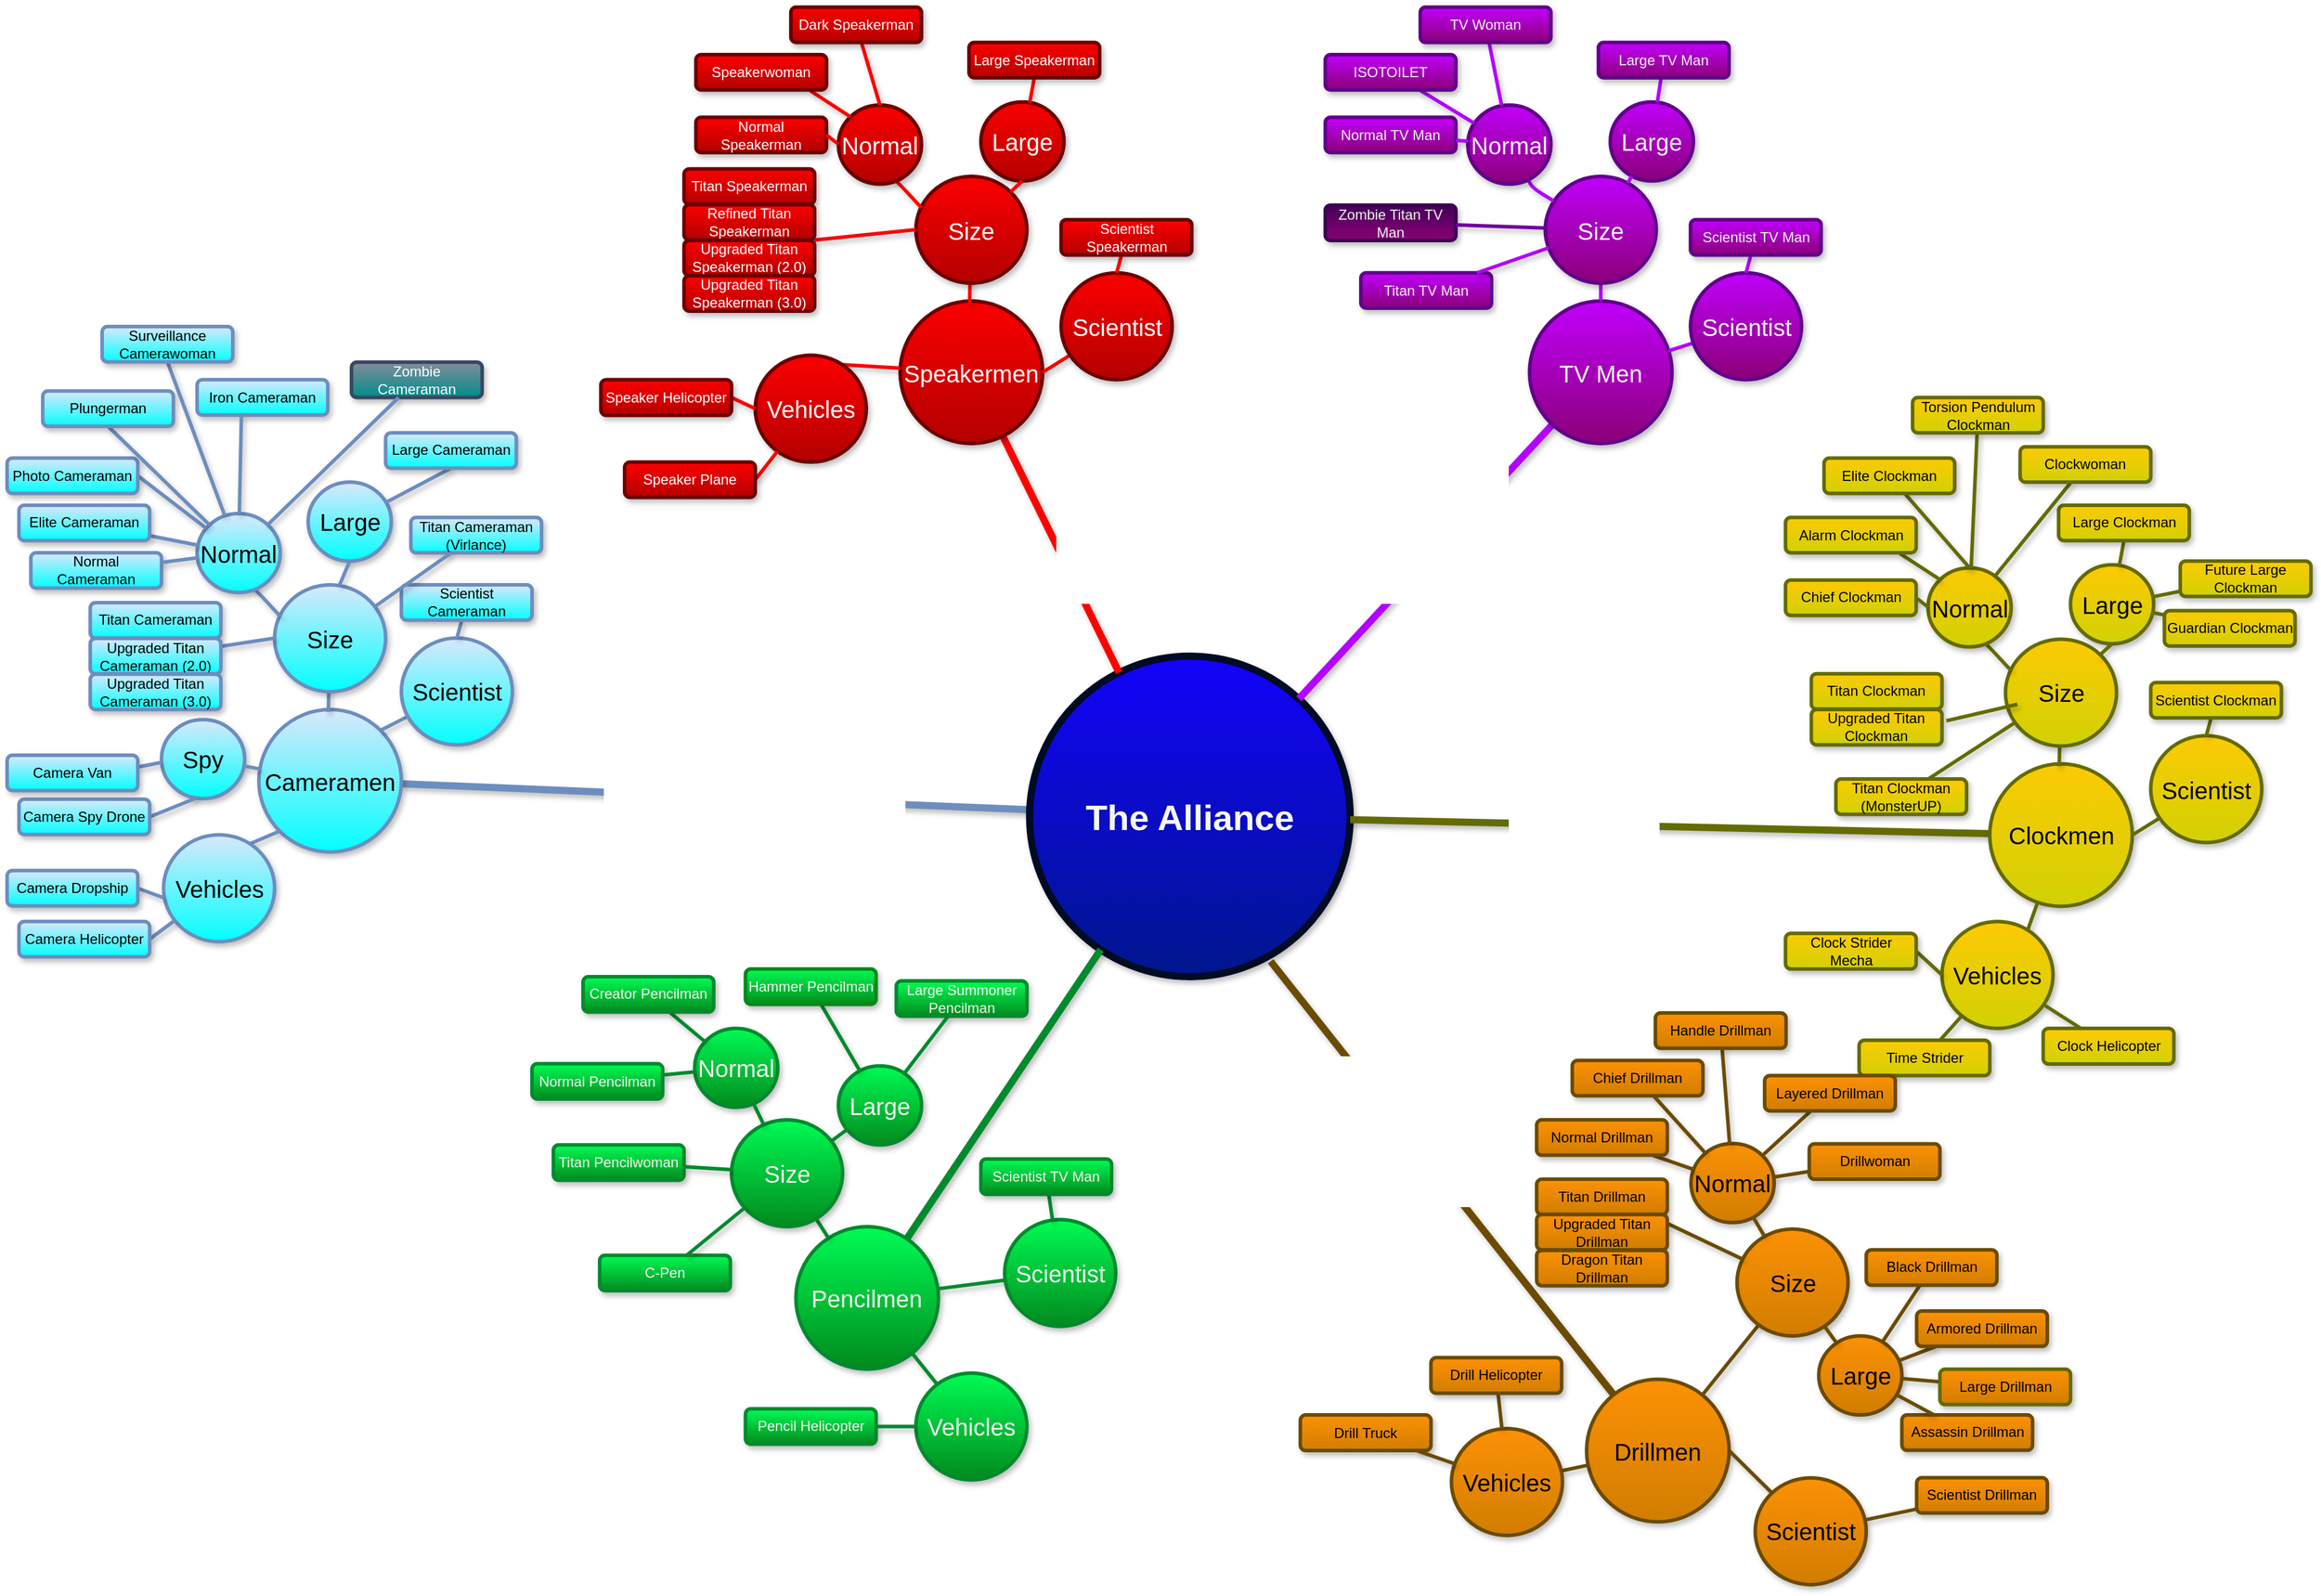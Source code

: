 <mxfile version="24.7.6">
  <diagram id="6a731a19-8d31-9384-78a2-239565b7b9f0" name="Page-1">
    <mxGraphModel dx="1050" dy="617" grid="1" gridSize="10" guides="1" tooltips="1" connect="1" arrows="1" fold="1" page="1" pageScale="1" pageWidth="1169" pageHeight="827" background="none" math="0" shadow="0">
      <root>
        <mxCell id="0" />
        <mxCell id="1" parent="0" />
        <mxCell id="1363" style="endArrow=none;strokeWidth=6;strokeColor=#6c8ebf;html=1;fillColor=#dae8fc;shadow=1;" parent="1" source="1515" target="1516" edge="1">
          <mxGeometry relative="1" as="geometry" />
        </mxCell>
        <mxCell id="1515" value="The Alliance" style="ellipse;whiteSpace=wrap;html=1;shadow=1;fontFamily=Helvetica;fontSize=30;align=center;strokeColor=#000B24;strokeWidth=6;fillColor=#1302FC;fontStyle=1;gradientColor=#00178C;fontColor=#F7F7F7;" parent="1" vertex="1">
          <mxGeometry x="961" y="676.5" width="270" height="270" as="geometry" />
        </mxCell>
        <mxCell id="1516" value="Cameramen" style="ellipse;whiteSpace=wrap;html=1;shadow=1;fontFamily=Helvetica;fontSize=20;align=center;strokeWidth=3;fillColor=#dae8fc;strokeColor=#6c8ebf;gradientColor=#00FFFF;" parent="1" vertex="1">
          <mxGeometry x="312" y="721.5" width="120" height="120" as="geometry" />
        </mxCell>
        <mxCell id="rcJq9EcaqIxGS28sy-gM-1543" value="" style="edgeStyle=none;endArrow=none;strokeWidth=3;strokeColor=#6c8ebf;html=1;fillColor=#dae8fc;shadow=1;" parent="1" edge="1">
          <mxGeometry x="188.5" y="51.5" width="100" height="100" as="geometry">
            <mxPoint x="370.5" y="723.5" as="sourcePoint" />
            <mxPoint x="371" y="700" as="targetPoint" />
          </mxGeometry>
        </mxCell>
        <mxCell id="rcJq9EcaqIxGS28sy-gM-1544" value="Size" style="ellipse;whiteSpace=wrap;html=1;shadow=1;fontFamily=Helvetica;fontSize=20;align=center;strokeWidth=3;fillColor=#dae8fc;strokeColor=#6c8ebf;gradientColor=#00FFFF;" parent="1" vertex="1">
          <mxGeometry x="325.25" y="616.5" width="93.5" height="90" as="geometry" />
        </mxCell>
        <mxCell id="rcJq9EcaqIxGS28sy-gM-1548" value="" style="edgeStyle=none;endArrow=none;strokeWidth=3;strokeColor=#6c8ebf;html=1;fillColor=#dae8fc;shadow=1;" parent="1" edge="1">
          <mxGeometry x="188.5" y="51.5" width="100" height="100" as="geometry">
            <mxPoint x="330" y="643" as="sourcePoint" />
            <mxPoint x="304.75" y="616.5" as="targetPoint" />
            <Array as="points">
              <mxPoint x="314.75" y="626.5" />
            </Array>
          </mxGeometry>
        </mxCell>
        <mxCell id="rcJq9EcaqIxGS28sy-gM-1549" value="Normal" style="ellipse;whiteSpace=wrap;html=1;shadow=1;fontFamily=Helvetica;fontSize=20;align=center;strokeWidth=3;fillColor=#dae8fc;strokeColor=#6c8ebf;gradientColor=#00FFFF;" parent="1" vertex="1">
          <mxGeometry x="260" y="556.5" width="70" height="66.5" as="geometry" />
        </mxCell>
        <mxCell id="rcJq9EcaqIxGS28sy-gM-1551" value="Large" style="ellipse;whiteSpace=wrap;html=1;shadow=1;fontFamily=Helvetica;fontSize=20;align=center;strokeWidth=3;fillColor=#dae8fc;strokeColor=#6c8ebf;gradientColor=#00FFFF;" parent="1" vertex="1">
          <mxGeometry x="353.5" y="530" width="70" height="66.5" as="geometry" />
        </mxCell>
        <mxCell id="rcJq9EcaqIxGS28sy-gM-1555" value="" style="edgeStyle=none;endArrow=none;strokeWidth=3;strokeColor=#6c8ebf;html=1;fillColor=#dae8fc;entryX=0.5;entryY=1;entryDx=0;entryDy=0;shadow=1;" parent="1" target="rcJq9EcaqIxGS28sy-gM-1551" edge="1">
          <mxGeometry x="188.5" y="51.5" width="100" height="100" as="geometry">
            <mxPoint x="380" y="616.5" as="sourcePoint" />
            <mxPoint x="380.5" y="593" as="targetPoint" />
          </mxGeometry>
        </mxCell>
        <mxCell id="rcJq9EcaqIxGS28sy-gM-1556" value="Normal Cameraman" style="rounded=1;whiteSpace=wrap;html=1;fillColor=#dae8fc;strokeColor=#6c8ebf;gradientColor=#00FFFF;strokeWidth=3;shadow=1;glass=0;" parent="1" vertex="1">
          <mxGeometry x="120" y="589.5" width="110" height="29.75" as="geometry" />
        </mxCell>
        <mxCell id="rcJq9EcaqIxGS28sy-gM-1558" value="" style="edgeStyle=none;endArrow=none;strokeWidth=3;strokeColor=#6c8ebf;html=1;fillColor=#dae8fc;shadow=1;" parent="1" edge="1" target="rcJq9EcaqIxGS28sy-gM-1556" source="rcJq9EcaqIxGS28sy-gM-1549">
          <mxGeometry x="188.5" y="51.5" width="100" height="100" as="geometry">
            <mxPoint x="260" y="589.5" as="sourcePoint" />
            <mxPoint x="240" y="590" as="targetPoint" />
          </mxGeometry>
        </mxCell>
        <mxCell id="rcJq9EcaqIxGS28sy-gM-1559" value="" style="edgeStyle=none;endArrow=none;strokeWidth=3;strokeColor=#6c8ebf;html=1;fillColor=#dae8fc;shadow=1;entryX=0.5;entryY=1;entryDx=0;entryDy=0;" parent="1" source="rcJq9EcaqIxGS28sy-gM-1551" target="rcJq9EcaqIxGS28sy-gM-1560" edge="1">
          <mxGeometry x="188.5" y="51.5" width="100" height="100" as="geometry">
            <mxPoint x="382" y="530" as="sourcePoint" />
            <mxPoint x="370" y="510" as="targetPoint" />
          </mxGeometry>
        </mxCell>
        <mxCell id="rcJq9EcaqIxGS28sy-gM-1560" value="Large Cameraman" style="rounded=1;whiteSpace=wrap;html=1;fillColor=#dae8fc;strokeColor=#6c8ebf;gradientColor=#00FFFF;strokeWidth=3;shadow=1;glass=0;" parent="1" vertex="1">
          <mxGeometry x="418.75" y="488.5" width="110" height="29.75" as="geometry" />
        </mxCell>
        <mxCell id="rcJq9EcaqIxGS28sy-gM-1561" value="Titan Cameraman" style="rounded=1;whiteSpace=wrap;html=1;fillColor=#dae8fc;strokeColor=#6c8ebf;gradientColor=#00FFFF;strokeWidth=3;shadow=1;glass=0;" parent="1" vertex="1">
          <mxGeometry x="170" y="631.56" width="110" height="29.75" as="geometry" />
        </mxCell>
        <mxCell id="rcJq9EcaqIxGS28sy-gM-1562" value="" style="edgeStyle=none;endArrow=none;strokeWidth=3;strokeColor=#6c8ebf;html=1;fillColor=#dae8fc;shadow=1;" parent="1" target="rcJq9EcaqIxGS28sy-gM-1563" edge="1">
          <mxGeometry x="188.5" y="51.5" width="100" height="100" as="geometry">
            <mxPoint x="325.25" y="661.37" as="sourcePoint" />
            <mxPoint x="305.25" y="661.87" as="targetPoint" />
          </mxGeometry>
        </mxCell>
        <mxCell id="rcJq9EcaqIxGS28sy-gM-1563" value="Upgraded Titan Cameraman (2.0)" style="rounded=1;whiteSpace=wrap;html=1;fillColor=#dae8fc;strokeColor=#6c8ebf;gradientColor=#00FFFF;strokeWidth=3;shadow=1;glass=0;" parent="1" vertex="1">
          <mxGeometry x="170" y="661.68" width="110" height="29.75" as="geometry" />
        </mxCell>
        <mxCell id="rcJq9EcaqIxGS28sy-gM-1564" value="Upgraded Titan Cameraman (3.0)" style="rounded=1;whiteSpace=wrap;html=1;fillColor=#dae8fc;strokeColor=#6c8ebf;gradientColor=#00FFFF;strokeWidth=3;shadow=1;glass=0;" parent="1" vertex="1">
          <mxGeometry x="170" y="691.75" width="110" height="29.75" as="geometry" />
        </mxCell>
        <mxCell id="rcJq9EcaqIxGS28sy-gM-1565" value="" style="edgeStyle=none;endArrow=none;strokeWidth=3;strokeColor=#6c8ebf;html=1;fillColor=#dae8fc;shadow=1;" parent="1" source="rcJq9EcaqIxGS28sy-gM-1549" edge="1" target="rcJq9EcaqIxGS28sy-gM-1566">
          <mxGeometry x="188.5" y="51.5" width="100" height="100" as="geometry">
            <mxPoint x="270" y="544.62" as="sourcePoint" />
            <mxPoint x="250" y="545.12" as="targetPoint" />
          </mxGeometry>
        </mxCell>
        <mxCell id="rcJq9EcaqIxGS28sy-gM-1566" value="Elite Cameraman" style="rounded=1;whiteSpace=wrap;html=1;fillColor=#dae8fc;strokeColor=#6c8ebf;gradientColor=#00FFFF;strokeWidth=3;shadow=1;glass=0;" parent="1" vertex="1">
          <mxGeometry x="110" y="549.5" width="110" height="29.75" as="geometry" />
        </mxCell>
        <mxCell id="rcJq9EcaqIxGS28sy-gM-1567" value="Spy" style="ellipse;whiteSpace=wrap;html=1;shadow=1;fontFamily=Helvetica;fontSize=20;align=center;strokeWidth=3;fillColor=#dae8fc;strokeColor=#6c8ebf;gradientColor=#00FFFF;" parent="1" vertex="1">
          <mxGeometry x="230" y="730" width="70" height="66.5" as="geometry" />
        </mxCell>
        <mxCell id="rcJq9EcaqIxGS28sy-gM-1569" value="" style="edgeStyle=none;endArrow=none;strokeWidth=3;strokeColor=#6c8ebf;html=1;fillColor=#dae8fc;shadow=1;" parent="1" source="rcJq9EcaqIxGS28sy-gM-1567" target="1516" edge="1">
          <mxGeometry x="188.5" y="51.5" width="100" height="100" as="geometry">
            <mxPoint x="294.5" y="745" as="sourcePoint" />
            <mxPoint x="295" y="721.5" as="targetPoint" />
          </mxGeometry>
        </mxCell>
        <mxCell id="rcJq9EcaqIxGS28sy-gM-1570" value="" style="edgeStyle=none;endArrow=none;strokeWidth=3;strokeColor=#6c8ebf;html=1;fillColor=#dae8fc;shadow=1;exitX=0;exitY=0;exitDx=0;exitDy=0;" parent="1" edge="1">
          <mxGeometry x="188.5" y="51.5" width="100" height="100" as="geometry">
            <mxPoint x="230" y="766" as="sourcePoint" />
            <mxPoint x="210" y="770" as="targetPoint" />
          </mxGeometry>
        </mxCell>
        <mxCell id="rcJq9EcaqIxGS28sy-gM-1571" value="Camera Van" style="rounded=1;whiteSpace=wrap;html=1;fillColor=#dae8fc;strokeColor=#6c8ebf;gradientColor=#00FFFF;strokeWidth=3;shadow=1;glass=0;" parent="1" vertex="1">
          <mxGeometry x="100" y="760" width="110" height="29.75" as="geometry" />
        </mxCell>
        <mxCell id="rcJq9EcaqIxGS28sy-gM-1572" value="" style="edgeStyle=none;endArrow=none;strokeWidth=3;strokeColor=#6c8ebf;html=1;fillColor=#dae8fc;shadow=1;exitX=0;exitY=0;exitDx=0;exitDy=0;entryX=1;entryY=0.5;entryDx=0;entryDy=0;" parent="1" target="rcJq9EcaqIxGS28sy-gM-1573" edge="1">
          <mxGeometry x="188.5" y="51.5" width="100" height="100" as="geometry">
            <mxPoint x="260" y="795.75" as="sourcePoint" />
            <mxPoint x="240" y="799.75" as="targetPoint" />
          </mxGeometry>
        </mxCell>
        <mxCell id="rcJq9EcaqIxGS28sy-gM-1573" value="Camera Spy Drone" style="rounded=1;whiteSpace=wrap;html=1;fillColor=#dae8fc;strokeColor=#6c8ebf;gradientColor=#00FFFF;strokeWidth=3;shadow=1;glass=0;" parent="1" vertex="1">
          <mxGeometry x="110" y="797" width="110" height="29.75" as="geometry" />
        </mxCell>
        <mxCell id="rcJq9EcaqIxGS28sy-gM-1574" value="" style="edgeStyle=none;endArrow=none;strokeWidth=3;strokeColor=#6c8ebf;html=1;fillColor=#dae8fc;shadow=1;entryX=0;entryY=1;entryDx=0;entryDy=0;exitX=0.77;exitY=0.087;exitDx=0;exitDy=0;exitPerimeter=0;" parent="1" source="rcJq9EcaqIxGS28sy-gM-1575" target="1516" edge="1">
          <mxGeometry x="188.5" y="51.5" width="100" height="100" as="geometry">
            <mxPoint x="295.25" y="934" as="sourcePoint" />
            <mxPoint x="295.75" y="910.5" as="targetPoint" />
          </mxGeometry>
        </mxCell>
        <mxCell id="rcJq9EcaqIxGS28sy-gM-1575" value="Vehicles" style="ellipse;whiteSpace=wrap;html=1;shadow=1;fontFamily=Helvetica;fontSize=20;align=center;strokeWidth=3;fillColor=#dae8fc;strokeColor=#6c8ebf;gradientColor=#00FFFF;" parent="1" vertex="1">
          <mxGeometry x="231.75" y="827" width="93.5" height="90" as="geometry" />
        </mxCell>
        <mxCell id="rcJq9EcaqIxGS28sy-gM-1576" value="" style="edgeStyle=none;endArrow=none;strokeWidth=3;strokeColor=#6c8ebf;html=1;fillColor=#dae8fc;shadow=1;exitX=0;exitY=0;exitDx=0;exitDy=0;entryX=1;entryY=0.5;entryDx=0;entryDy=0;" parent="1" target="rcJq9EcaqIxGS28sy-gM-1577" edge="1">
          <mxGeometry x="188.5" y="51.5" width="100" height="100" as="geometry">
            <mxPoint x="231.75" y="880" as="sourcePoint" />
            <mxPoint x="211.75" y="884" as="targetPoint" />
          </mxGeometry>
        </mxCell>
        <mxCell id="rcJq9EcaqIxGS28sy-gM-1577" value="Camera Dropship" style="rounded=1;whiteSpace=wrap;html=1;fillColor=#dae8fc;strokeColor=#6c8ebf;gradientColor=#00FFFF;strokeWidth=3;shadow=1;glass=0;" parent="1" vertex="1">
          <mxGeometry x="100" y="857.13" width="110" height="29.75" as="geometry" />
        </mxCell>
        <mxCell id="rcJq9EcaqIxGS28sy-gM-1578" value="" style="edgeStyle=none;endArrow=none;strokeWidth=3;strokeColor=#6c8ebf;html=1;fillColor=#dae8fc;shadow=1;entryX=1;entryY=0.5;entryDx=0;entryDy=0;" parent="1" source="rcJq9EcaqIxGS28sy-gM-1575" target="rcJq9EcaqIxGS28sy-gM-1579" edge="1">
          <mxGeometry x="188.5" y="51.5" width="100" height="100" as="geometry">
            <mxPoint x="241.75" y="922.87" as="sourcePoint" />
            <mxPoint x="221.75" y="926.87" as="targetPoint" />
          </mxGeometry>
        </mxCell>
        <mxCell id="rcJq9EcaqIxGS28sy-gM-1579" value="&lt;div&gt;Camera Helicopter&lt;/div&gt;" style="rounded=1;whiteSpace=wrap;html=1;fillColor=#dae8fc;strokeColor=#6c8ebf;gradientColor=#00FFFF;strokeWidth=3;shadow=1;glass=0;" parent="1" vertex="1">
          <mxGeometry x="110" y="900" width="110" height="29.75" as="geometry" />
        </mxCell>
        <mxCell id="rcJq9EcaqIxGS28sy-gM-1580" value="" style="edgeStyle=none;endArrow=none;strokeWidth=3;strokeColor=#6c8ebf;html=1;fillColor=#dae8fc;shadow=1;exitX=1;exitY=0;exitDx=0;exitDy=0;" parent="1" source="1516" target="rcJq9EcaqIxGS28sy-gM-1581" edge="1">
          <mxGeometry x="188.5" y="51.5" width="100" height="100" as="geometry">
            <mxPoint x="477.25" y="747" as="sourcePoint" />
            <mxPoint x="477.75" y="723.5" as="targetPoint" />
          </mxGeometry>
        </mxCell>
        <mxCell id="rcJq9EcaqIxGS28sy-gM-1581" value="Scientist" style="ellipse;whiteSpace=wrap;html=1;shadow=1;fontFamily=Helvetica;fontSize=20;align=center;strokeWidth=3;fillColor=#dae8fc;strokeColor=#6c8ebf;gradientColor=#00FFFF;" parent="1" vertex="1">
          <mxGeometry x="432" y="661.31" width="93.5" height="90" as="geometry" />
        </mxCell>
        <mxCell id="rcJq9EcaqIxGS28sy-gM-1582" value="" style="edgeStyle=none;endArrow=none;strokeWidth=3;strokeColor=#6c8ebf;html=1;fillColor=#dae8fc;shadow=1;exitX=0.5;exitY=0;exitDx=0;exitDy=0;" parent="1" source="rcJq9EcaqIxGS28sy-gM-1581" target="rcJq9EcaqIxGS28sy-gM-1583" edge="1">
          <mxGeometry x="188.5" y="51.5" width="100" height="100" as="geometry">
            <mxPoint x="479" y="670" as="sourcePoint" />
            <mxPoint x="473.5" y="641.68" as="targetPoint" />
          </mxGeometry>
        </mxCell>
        <mxCell id="rcJq9EcaqIxGS28sy-gM-1583" value="Scientist Cameraman" style="rounded=1;whiteSpace=wrap;html=1;fillColor=#dae8fc;strokeColor=#6c8ebf;gradientColor=#00FFFF;strokeWidth=3;shadow=1;glass=0;" parent="1" vertex="1">
          <mxGeometry x="432" y="616.5" width="110" height="29.75" as="geometry" />
        </mxCell>
        <mxCell id="rcJq9EcaqIxGS28sy-gM-1584" value="" style="edgeStyle=none;endArrow=none;strokeWidth=3;strokeColor=#6c8ebf;html=1;fillColor=#dae8fc;shadow=1;entryX=1;entryY=0.5;entryDx=0;entryDy=0;" parent="1" source="rcJq9EcaqIxGS28sy-gM-1549" target="rcJq9EcaqIxGS28sy-gM-1585" edge="1">
          <mxGeometry x="188.5" y="51.5" width="100" height="100" as="geometry">
            <mxPoint x="290" y="526" as="sourcePoint" />
            <mxPoint x="270" y="505.12" as="targetPoint" />
          </mxGeometry>
        </mxCell>
        <mxCell id="rcJq9EcaqIxGS28sy-gM-1585" value="Photo Cameraman" style="rounded=1;whiteSpace=wrap;html=1;fillColor=#dae8fc;strokeColor=#6c8ebf;gradientColor=#00FFFF;strokeWidth=3;shadow=1;glass=0;" parent="1" vertex="1">
          <mxGeometry x="100" y="509.75" width="110" height="29.75" as="geometry" />
        </mxCell>
        <mxCell id="rcJq9EcaqIxGS28sy-gM-1586" value="" style="edgeStyle=none;endArrow=none;strokeWidth=3;strokeColor=#6c8ebf;html=1;fillColor=#dae8fc;shadow=1;entryX=0.5;entryY=1;entryDx=0;entryDy=0;" parent="1" source="rcJq9EcaqIxGS28sy-gM-1549" target="rcJq9EcaqIxGS28sy-gM-1587" edge="1">
          <mxGeometry x="188.5" y="51.5" width="100" height="100" as="geometry">
            <mxPoint x="345" y="519.75" as="sourcePoint" />
            <mxPoint x="320" y="467.87" as="targetPoint" />
          </mxGeometry>
        </mxCell>
        <mxCell id="rcJq9EcaqIxGS28sy-gM-1587" value="Plungerman" style="rounded=1;whiteSpace=wrap;html=1;fillColor=#dae8fc;strokeColor=#6c8ebf;gradientColor=#00FFFF;strokeWidth=3;shadow=1;glass=0;" parent="1" vertex="1">
          <mxGeometry x="130" y="453.25" width="110" height="29.75" as="geometry" />
        </mxCell>
        <mxCell id="rcJq9EcaqIxGS28sy-gM-1588" value="" style="edgeStyle=none;endArrow=none;strokeWidth=3;strokeColor=#6c8ebf;html=1;fillColor=#dae8fc;shadow=1;entryX=0.5;entryY=1;entryDx=0;entryDy=0;" parent="1" source="rcJq9EcaqIxGS28sy-gM-1549" target="rcJq9EcaqIxGS28sy-gM-1589" edge="1">
          <mxGeometry x="188.5" y="51.5" width="100" height="100" as="geometry">
            <mxPoint x="440" y="545.75" as="sourcePoint" />
            <mxPoint x="440" y="447.62" as="targetPoint" />
          </mxGeometry>
        </mxCell>
        <mxCell id="rcJq9EcaqIxGS28sy-gM-1589" value="Surveillance Camerawoman" style="rounded=1;whiteSpace=wrap;html=1;fillColor=#dae8fc;strokeColor=#6c8ebf;gradientColor=#00FFFF;strokeWidth=3;shadow=1;glass=0;" parent="1" vertex="1">
          <mxGeometry x="180" y="399" width="110" height="29.75" as="geometry" />
        </mxCell>
        <mxCell id="rcJq9EcaqIxGS28sy-gM-1590" style="endArrow=none;strokeWidth=6;strokeColor=#FF0000;html=1;fillColor=#dae8fc;shadow=1;" parent="1" source="1515" target="rcJq9EcaqIxGS28sy-gM-1591" edge="1">
          <mxGeometry relative="1" as="geometry">
            <mxPoint x="1501" y="462.0" as="sourcePoint" />
          </mxGeometry>
        </mxCell>
        <mxCell id="rcJq9EcaqIxGS28sy-gM-1591" value="Speakermen" style="ellipse;whiteSpace=wrap;html=1;shadow=1;fontFamily=Helvetica;fontSize=20;align=center;strokeWidth=3;fillColor=#FC0000;strokeColor=#6B0000;gradientColor=#B30000;fontColor=#FFFFFF;" parent="1" vertex="1">
          <mxGeometry x="852" y="377.5" width="120" height="120" as="geometry" />
        </mxCell>
        <mxCell id="rcJq9EcaqIxGS28sy-gM-1592" value="" style="edgeStyle=none;endArrow=none;strokeWidth=3;strokeColor=#FF0000;html=1;fillColor=#dae8fc;shadow=1;" parent="1" edge="1">
          <mxGeometry x="188.5" y="51.5" width="100" height="100" as="geometry">
            <mxPoint x="910.5" y="379.5" as="sourcePoint" />
            <mxPoint x="911" y="356.0" as="targetPoint" />
          </mxGeometry>
        </mxCell>
        <mxCell id="rcJq9EcaqIxGS28sy-gM-1593" value="Size" style="ellipse;whiteSpace=wrap;html=1;shadow=1;fontFamily=Helvetica;fontSize=20;align=center;strokeWidth=3;fillColor=#FC0000;strokeColor=#6B0000;gradientColor=#B30000;fontColor=#FFFFFF;" parent="1" vertex="1">
          <mxGeometry x="865.25" y="272.5" width="93.5" height="90" as="geometry" />
        </mxCell>
        <mxCell id="rcJq9EcaqIxGS28sy-gM-1594" value="" style="edgeStyle=none;endArrow=none;strokeWidth=3;strokeColor=#FF0000;html=1;fillColor=#dae8fc;shadow=1;" parent="1" edge="1">
          <mxGeometry x="188.5" y="51.5" width="100" height="100" as="geometry">
            <mxPoint x="870" y="299" as="sourcePoint" />
            <mxPoint x="844.75" y="272.5" as="targetPoint" />
            <Array as="points">
              <mxPoint x="854.75" y="282.5" />
            </Array>
          </mxGeometry>
        </mxCell>
        <mxCell id="rcJq9EcaqIxGS28sy-gM-1595" value="Normal" style="ellipse;whiteSpace=wrap;html=1;shadow=1;fontFamily=Helvetica;fontSize=20;align=center;strokeWidth=3;fillColor=#FC0000;strokeColor=#6B0000;gradientColor=#B30000;fontColor=#FFFFFF;" parent="1" vertex="1">
          <mxGeometry x="800" y="212.5" width="70" height="66.5" as="geometry" />
        </mxCell>
        <mxCell id="rcJq9EcaqIxGS28sy-gM-1596" value="Large" style="ellipse;whiteSpace=wrap;html=1;shadow=1;fontFamily=Helvetica;fontSize=20;align=center;strokeWidth=3;fillColor=#FC0000;strokeColor=#6B0000;gradientColor=#B30000;fontColor=#FFFFFF;" parent="1" vertex="1">
          <mxGeometry x="920" y="209.87" width="70" height="66.5" as="geometry" />
        </mxCell>
        <mxCell id="rcJq9EcaqIxGS28sy-gM-1597" value="" style="edgeStyle=none;endArrow=none;strokeWidth=3;strokeColor=#FF0000;html=1;fillColor=#dae8fc;entryX=0.5;entryY=1;entryDx=0;entryDy=0;shadow=1;exitX=1;exitY=0;exitDx=0;exitDy=0;" parent="1" source="rcJq9EcaqIxGS28sy-gM-1593" target="rcJq9EcaqIxGS28sy-gM-1596" edge="1">
          <mxGeometry x="188.5" y="51.5" width="100" height="100" as="geometry">
            <mxPoint x="946.5" y="296.37" as="sourcePoint" />
            <mxPoint x="947" y="272.87" as="targetPoint" />
          </mxGeometry>
        </mxCell>
        <mxCell id="rcJq9EcaqIxGS28sy-gM-1598" value="Normal Speakerman" style="rounded=1;whiteSpace=wrap;html=1;fillColor=#FC0000;strokeColor=#6B0000;gradientColor=#B30000;strokeWidth=3;shadow=1;glass=0;fontColor=#FFFFFF;" parent="1" vertex="1">
          <mxGeometry x="680" y="222.75" width="110" height="29.75" as="geometry" />
        </mxCell>
        <mxCell id="rcJq9EcaqIxGS28sy-gM-1599" value="" style="edgeStyle=none;endArrow=none;strokeWidth=3;strokeColor=#FF0000;html=1;fillColor=#dae8fc;shadow=1;entryX=1;entryY=0.5;entryDx=0;entryDy=0;" parent="1" target="rcJq9EcaqIxGS28sy-gM-1598" edge="1">
          <mxGeometry x="188.5" y="51.5" width="100" height="100" as="geometry">
            <mxPoint x="800" y="245.5" as="sourcePoint" />
            <mxPoint x="780" y="246" as="targetPoint" />
          </mxGeometry>
        </mxCell>
        <mxCell id="rcJq9EcaqIxGS28sy-gM-1600" value="" style="edgeStyle=none;endArrow=none;strokeWidth=3;strokeColor=#FF0000;html=1;fillColor=#dae8fc;shadow=1;entryX=0.5;entryY=1;entryDx=0;entryDy=0;" parent="1" source="rcJq9EcaqIxGS28sy-gM-1596" target="rcJq9EcaqIxGS28sy-gM-1601" edge="1">
          <mxGeometry x="188.5" y="51.5" width="100" height="100" as="geometry">
            <mxPoint x="948.5" y="209.87" as="sourcePoint" />
            <mxPoint x="936.5" y="189.87" as="targetPoint" />
          </mxGeometry>
        </mxCell>
        <mxCell id="rcJq9EcaqIxGS28sy-gM-1601" value="Large Speakerman" style="rounded=1;whiteSpace=wrap;html=1;fillColor=#FC0000;strokeColor=#6B0000;gradientColor=#B30000;strokeWidth=3;shadow=1;glass=0;fontColor=#FFFFFF;" parent="1" vertex="1">
          <mxGeometry x="910" y="159.75" width="110" height="29.75" as="geometry" />
        </mxCell>
        <mxCell id="rcJq9EcaqIxGS28sy-gM-1602" value="Titan Speakerman" style="rounded=1;whiteSpace=wrap;html=1;fillColor=#FC0000;strokeColor=#6B0000;gradientColor=#B30000;strokeWidth=3;shadow=1;glass=0;fontColor=#FFFFFF;" parent="1" vertex="1">
          <mxGeometry x="670" y="266.25" width="110" height="29.75" as="geometry" />
        </mxCell>
        <mxCell id="rcJq9EcaqIxGS28sy-gM-1603" value="" style="edgeStyle=none;endArrow=none;strokeWidth=3;strokeColor=#FF0000;html=1;fillColor=#dae8fc;shadow=1;entryX=1;entryY=1;entryDx=0;entryDy=0;" parent="1" target="rcJq9EcaqIxGS28sy-gM-1604" edge="1">
          <mxGeometry x="188.5" y="51.5" width="100" height="100" as="geometry">
            <mxPoint x="865.25" y="317.37" as="sourcePoint" />
            <mxPoint x="845.25" y="317.87" as="targetPoint" />
          </mxGeometry>
        </mxCell>
        <mxCell id="rcJq9EcaqIxGS28sy-gM-1604" value="Refined Titan Speakerman" style="rounded=1;whiteSpace=wrap;html=1;fillColor=#FC0000;strokeColor=#6B0000;gradientColor=#B30000;strokeWidth=3;shadow=1;glass=0;fontColor=#FFFFFF;" parent="1" vertex="1">
          <mxGeometry x="670" y="296.37" width="110" height="29.75" as="geometry" />
        </mxCell>
        <mxCell id="rcJq9EcaqIxGS28sy-gM-1605" value="Upgraded Titan Speakerman (2.0)" style="rounded=1;whiteSpace=wrap;html=1;fillColor=#FC0000;strokeColor=#6B0000;gradientColor=#B30000;strokeWidth=3;shadow=1;glass=0;fontColor=#FFFFFF;" parent="1" vertex="1">
          <mxGeometry x="670" y="326.44" width="110" height="29.75" as="geometry" />
        </mxCell>
        <mxCell id="rcJq9EcaqIxGS28sy-gM-1606" value="" style="edgeStyle=none;endArrow=none;strokeWidth=3;strokeColor=#FF0000;html=1;fillColor=#dae8fc;shadow=1;exitX=0;exitY=0;exitDx=0;exitDy=0;entryX=0.876;entryY=1.022;entryDx=0;entryDy=0;entryPerimeter=0;" parent="1" source="rcJq9EcaqIxGS28sy-gM-1595" target="rcJq9EcaqIxGS28sy-gM-1607" edge="1">
          <mxGeometry x="188.5" y="51.5" width="100" height="100" as="geometry">
            <mxPoint x="810" y="200.62" as="sourcePoint" />
            <mxPoint x="790" y="201.12" as="targetPoint" />
          </mxGeometry>
        </mxCell>
        <mxCell id="rcJq9EcaqIxGS28sy-gM-1607" value="Speakerwoman" style="rounded=1;whiteSpace=wrap;html=1;fillColor=#FC0000;strokeColor=#6B0000;gradientColor=#B30000;strokeWidth=3;shadow=1;glass=0;fontColor=#FFFFFF;" parent="1" vertex="1">
          <mxGeometry x="680" y="170" width="110" height="29.75" as="geometry" />
        </mxCell>
        <mxCell id="rcJq9EcaqIxGS28sy-gM-1614" value="" style="edgeStyle=none;endArrow=none;strokeWidth=3;strokeColor=#FF0000;html=1;fillColor=#dae8fc;shadow=1;exitX=0.77;exitY=0.087;exitDx=0;exitDy=0;exitPerimeter=0;" parent="1" source="rcJq9EcaqIxGS28sy-gM-1615" target="rcJq9EcaqIxGS28sy-gM-1591" edge="1">
          <mxGeometry x="188.5" y="51.5" width="100" height="100" as="geometry">
            <mxPoint x="835.25" y="590" as="sourcePoint" />
            <mxPoint x="835.75" y="566.5" as="targetPoint" />
          </mxGeometry>
        </mxCell>
        <mxCell id="rcJq9EcaqIxGS28sy-gM-1615" value="Vehicles" style="ellipse;whiteSpace=wrap;html=1;shadow=1;fontFamily=Helvetica;fontSize=20;align=center;strokeWidth=3;fillColor=#FC0000;strokeColor=#6B0000;gradientColor=#B30000;fontColor=#FFFFFF;" parent="1" vertex="1">
          <mxGeometry x="730" y="423.13" width="93.5" height="90" as="geometry" />
        </mxCell>
        <mxCell id="rcJq9EcaqIxGS28sy-gM-1618" value="" style="edgeStyle=none;endArrow=none;strokeWidth=3;strokeColor=#FF0000;html=1;fillColor=#dae8fc;shadow=1;entryX=1;entryY=0.5;entryDx=0;entryDy=0;" parent="1" source="rcJq9EcaqIxGS28sy-gM-1615" target="rcJq9EcaqIxGS28sy-gM-1619" edge="1">
          <mxGeometry x="188.5" y="51.5" width="100" height="100" as="geometry">
            <mxPoint x="781.75" y="578.87" as="sourcePoint" />
            <mxPoint x="761.75" y="582.87" as="targetPoint" />
          </mxGeometry>
        </mxCell>
        <mxCell id="rcJq9EcaqIxGS28sy-gM-1619" value="&lt;div&gt;Speaker Plane&lt;/div&gt;" style="rounded=1;whiteSpace=wrap;html=1;fillColor=#FC0000;strokeColor=#6B0000;gradientColor=#B30000;strokeWidth=3;shadow=1;glass=0;fontColor=#FFFFFF;" parent="1" vertex="1">
          <mxGeometry x="620" y="513.13" width="110" height="29.75" as="geometry" />
        </mxCell>
        <mxCell id="rcJq9EcaqIxGS28sy-gM-1620" value="" style="edgeStyle=none;endArrow=none;strokeWidth=3;strokeColor=#FF0000;html=1;fillColor=#dae8fc;shadow=1;exitX=1;exitY=0.5;exitDx=0;exitDy=0;" parent="1" source="rcJq9EcaqIxGS28sy-gM-1591" target="rcJq9EcaqIxGS28sy-gM-1621" edge="1">
          <mxGeometry x="188.5" y="51.5" width="100" height="100" as="geometry">
            <mxPoint x="969.996" y="431.514" as="sourcePoint" />
            <mxPoint x="1033.32" y="415.94" as="targetPoint" />
          </mxGeometry>
        </mxCell>
        <mxCell id="rcJq9EcaqIxGS28sy-gM-1621" value="Scientist" style="ellipse;whiteSpace=wrap;html=1;shadow=1;fontFamily=Helvetica;fontSize=20;align=center;strokeWidth=3;fillColor=#FC0000;strokeColor=#6B0000;gradientColor=#B30000;fontColor=#FFFFFF;" parent="1" vertex="1">
          <mxGeometry x="987.57" y="353.75" width="93.5" height="90" as="geometry" />
        </mxCell>
        <mxCell id="rcJq9EcaqIxGS28sy-gM-1622" value="" style="edgeStyle=none;endArrow=none;strokeWidth=3;strokeColor=#FF0000;html=1;fillColor=#dae8fc;shadow=1;exitX=0.5;exitY=0;exitDx=0;exitDy=0;" parent="1" source="rcJq9EcaqIxGS28sy-gM-1621" target="rcJq9EcaqIxGS28sy-gM-1623" edge="1">
          <mxGeometry x="188.5" y="51.5" width="100" height="100" as="geometry">
            <mxPoint x="1019" y="326" as="sourcePoint" />
            <mxPoint x="1013.5" y="297.68" as="targetPoint" />
          </mxGeometry>
        </mxCell>
        <mxCell id="rcJq9EcaqIxGS28sy-gM-1623" value="Scientist Speakerman" style="rounded=1;whiteSpace=wrap;html=1;fillColor=#FC0000;strokeColor=#6B0000;gradientColor=#B30000;strokeWidth=3;shadow=1;glass=0;fontColor=#FFFFFF;" parent="1" vertex="1">
          <mxGeometry x="987.57" y="308.94" width="110" height="29.75" as="geometry" />
        </mxCell>
        <mxCell id="rcJq9EcaqIxGS28sy-gM-1624" value="" style="edgeStyle=none;endArrow=none;strokeWidth=3;strokeColor=#FF0000;html=1;fillColor=#dae8fc;shadow=1;exitX=0.5;exitY=0;exitDx=0;exitDy=0;" parent="1" source="rcJq9EcaqIxGS28sy-gM-1595" target="rcJq9EcaqIxGS28sy-gM-1625" edge="1">
          <mxGeometry x="188.5" y="51.5" width="100" height="100" as="geometry">
            <mxPoint x="830" y="182" as="sourcePoint" />
            <mxPoint x="810" y="161.12" as="targetPoint" />
          </mxGeometry>
        </mxCell>
        <mxCell id="rcJq9EcaqIxGS28sy-gM-1625" value="Dark Speakerman" style="rounded=1;whiteSpace=wrap;html=1;fillColor=#FC0000;strokeColor=#6B0000;gradientColor=#B30000;strokeWidth=3;shadow=1;glass=0;fontColor=#FFFFFF;" parent="1" vertex="1">
          <mxGeometry x="760" y="130" width="110" height="29.75" as="geometry" />
        </mxCell>
        <mxCell id="rcJq9EcaqIxGS28sy-gM-1630" value="Upgraded Titan Speakerman (3.0)" style="rounded=1;whiteSpace=wrap;html=1;fillColor=#FC0000;strokeColor=#6B0000;gradientColor=#B30000;strokeWidth=3;shadow=1;glass=0;fontColor=#FFFFFF;" parent="1" vertex="1">
          <mxGeometry x="670" y="356.25" width="110" height="29.75" as="geometry" />
        </mxCell>
        <mxCell id="rcJq9EcaqIxGS28sy-gM-1632" value="" style="edgeStyle=none;endArrow=none;strokeWidth=3;strokeColor=#FF0000;html=1;fillColor=#dae8fc;shadow=1;entryX=1;entryY=0.5;entryDx=0;entryDy=0;exitX=0;exitY=0.5;exitDx=0;exitDy=0;" parent="1" source="rcJq9EcaqIxGS28sy-gM-1615" target="rcJq9EcaqIxGS28sy-gM-1633" edge="1">
          <mxGeometry x="188.5" y="51.5" width="100" height="100" as="geometry">
            <mxPoint x="771.75" y="519.75" as="sourcePoint" />
            <mxPoint x="752.5" y="547.62" as="targetPoint" />
          </mxGeometry>
        </mxCell>
        <mxCell id="rcJq9EcaqIxGS28sy-gM-1633" value="&lt;div&gt;Speaker Helicopter&lt;/div&gt;" style="rounded=1;whiteSpace=wrap;html=1;fillColor=#FC0000;strokeColor=#6B0000;gradientColor=#B30000;strokeWidth=3;shadow=1;glass=0;fontColor=#FFFFFF;" parent="1" vertex="1">
          <mxGeometry x="600" y="443.75" width="110" height="30" as="geometry" />
        </mxCell>
        <mxCell id="rcJq9EcaqIxGS28sy-gM-1634" style="endArrow=none;strokeWidth=6;strokeColor=#B300FF;html=1;fillColor=#dae8fc;shadow=1;" parent="1" source="1515" target="rcJq9EcaqIxGS28sy-gM-1635" edge="1">
          <mxGeometry relative="1" as="geometry">
            <mxPoint x="1567" y="690" as="sourcePoint" />
          </mxGeometry>
        </mxCell>
        <mxCell id="rcJq9EcaqIxGS28sy-gM-1635" value="TV Men" style="ellipse;whiteSpace=wrap;html=1;shadow=1;fontFamily=Helvetica;fontSize=20;align=center;strokeWidth=3;fillColor=#C100FC;strokeColor=#61008A;gradientColor=#8A0077;fontColor=#F2F2F2;" parent="1" vertex="1">
          <mxGeometry x="1382" y="377.5" width="120" height="120" as="geometry" />
        </mxCell>
        <mxCell id="rcJq9EcaqIxGS28sy-gM-1636" value="" style="edgeStyle=none;endArrow=none;strokeWidth=3;strokeColor=#B300FF;html=1;fillColor=#dae8fc;shadow=1;" parent="1" source="rcJq9EcaqIxGS28sy-gM-1635" target="rcJq9EcaqIxGS28sy-gM-1637" edge="1">
          <mxGeometry x="188.5" y="51.5" width="100" height="100" as="geometry">
            <mxPoint x="1440.5" y="379.5" as="sourcePoint" />
            <mxPoint x="1441" y="356.0" as="targetPoint" />
          </mxGeometry>
        </mxCell>
        <mxCell id="rcJq9EcaqIxGS28sy-gM-1637" value="Size" style="ellipse;whiteSpace=wrap;html=1;shadow=1;fontFamily=Helvetica;fontSize=20;align=center;strokeWidth=3;fillColor=#C100FC;strokeColor=#61008A;gradientColor=#8A0077;fontColor=#F2F2F2;" parent="1" vertex="1">
          <mxGeometry x="1395.25" y="272.5" width="93.5" height="90" as="geometry" />
        </mxCell>
        <mxCell id="rcJq9EcaqIxGS28sy-gM-1638" value="" style="edgeStyle=none;endArrow=none;strokeWidth=3;strokeColor=#B300FF;html=1;fillColor=#dae8fc;shadow=1;" parent="1" source="rcJq9EcaqIxGS28sy-gM-1637" target="rcJq9EcaqIxGS28sy-gM-1639" edge="1">
          <mxGeometry x="188.5" y="51.5" width="100" height="100" as="geometry">
            <mxPoint x="1400" y="299" as="sourcePoint" />
            <mxPoint x="1374.75" y="272.5" as="targetPoint" />
            <Array as="points">
              <mxPoint x="1384.75" y="282.5" />
            </Array>
          </mxGeometry>
        </mxCell>
        <mxCell id="rcJq9EcaqIxGS28sy-gM-1639" value="Normal" style="ellipse;whiteSpace=wrap;html=1;shadow=1;fontFamily=Helvetica;fontSize=20;align=center;strokeWidth=3;fillColor=#C100FC;strokeColor=#61008A;gradientColor=#8A0077;fontColor=#F2F2F2;" parent="1" vertex="1">
          <mxGeometry x="1330" y="212.5" width="70" height="66.5" as="geometry" />
        </mxCell>
        <mxCell id="rcJq9EcaqIxGS28sy-gM-1640" value="Large" style="ellipse;whiteSpace=wrap;html=1;shadow=1;fontFamily=Helvetica;fontSize=20;align=center;strokeWidth=3;fillColor=#C100FC;strokeColor=#61008A;gradientColor=#8A0077;fontColor=#F2F2F2;" parent="1" vertex="1">
          <mxGeometry x="1450" y="209.87" width="70" height="66.5" as="geometry" />
        </mxCell>
        <mxCell id="rcJq9EcaqIxGS28sy-gM-1641" value="" style="edgeStyle=none;endArrow=none;strokeWidth=3;strokeColor=#B300FF;html=1;fillColor=#dae8fc;shadow=1;" parent="1" source="rcJq9EcaqIxGS28sy-gM-1637" target="rcJq9EcaqIxGS28sy-gM-1640" edge="1">
          <mxGeometry x="188.5" y="51.5" width="100" height="100" as="geometry">
            <mxPoint x="1476.5" y="296.37" as="sourcePoint" />
            <mxPoint x="1477" y="272.87" as="targetPoint" />
          </mxGeometry>
        </mxCell>
        <mxCell id="rcJq9EcaqIxGS28sy-gM-1642" value="Normal TV Man" style="rounded=1;whiteSpace=wrap;html=1;fillColor=#C100FC;strokeColor=#61008A;gradientColor=#8A0077;strokeWidth=3;shadow=1;glass=0;fontColor=#F2F2F2;" parent="1" vertex="1">
          <mxGeometry x="1210" y="222.75" width="110" height="29.75" as="geometry" />
        </mxCell>
        <mxCell id="rcJq9EcaqIxGS28sy-gM-1643" value="" style="edgeStyle=none;endArrow=none;strokeWidth=3;strokeColor=#B300FF;html=1;fillColor=#dae8fc;shadow=1;" parent="1" source="rcJq9EcaqIxGS28sy-gM-1639" target="rcJq9EcaqIxGS28sy-gM-1642" edge="1">
          <mxGeometry x="188.5" y="51.5" width="100" height="100" as="geometry">
            <mxPoint x="1330" y="245.5" as="sourcePoint" />
            <mxPoint x="1310" y="246" as="targetPoint" />
          </mxGeometry>
        </mxCell>
        <mxCell id="rcJq9EcaqIxGS28sy-gM-1644" value="" style="edgeStyle=none;endArrow=none;strokeWidth=3;strokeColor=#B300FF;html=1;fillColor=#dae8fc;shadow=1;" parent="1" source="rcJq9EcaqIxGS28sy-gM-1640" target="rcJq9EcaqIxGS28sy-gM-1645" edge="1">
          <mxGeometry x="188.5" y="51.5" width="100" height="100" as="geometry">
            <mxPoint x="1478.5" y="209.87" as="sourcePoint" />
            <mxPoint x="1466.5" y="189.87" as="targetPoint" />
          </mxGeometry>
        </mxCell>
        <mxCell id="rcJq9EcaqIxGS28sy-gM-1645" value="Large TV Man" style="rounded=1;whiteSpace=wrap;html=1;fillColor=#C100FC;strokeColor=#61008A;gradientColor=#8A0077;strokeWidth=3;shadow=1;glass=0;fontColor=#F2F2F2;" parent="1" vertex="1">
          <mxGeometry x="1440" y="159.75" width="110" height="29.75" as="geometry" />
        </mxCell>
        <mxCell id="rcJq9EcaqIxGS28sy-gM-1646" value="Titan TV Man" style="rounded=1;whiteSpace=wrap;html=1;fillColor=#C100FC;strokeColor=#61008A;gradientColor=#8A0077;strokeWidth=3;shadow=1;glass=0;fontColor=#F2F2F2;" parent="1" vertex="1">
          <mxGeometry x="1240" y="353.75" width="110" height="29.75" as="geometry" />
        </mxCell>
        <mxCell id="rcJq9EcaqIxGS28sy-gM-1647" value="" style="edgeStyle=none;endArrow=none;strokeWidth=3;strokeColor=#B300FF;html=1;fillColor=#dae8fc;shadow=1;" parent="1" source="rcJq9EcaqIxGS28sy-gM-1637" target="rcJq9EcaqIxGS28sy-gM-1646" edge="1">
          <mxGeometry x="188.5" y="51.5" width="100" height="100" as="geometry">
            <mxPoint x="1395.25" y="317.37" as="sourcePoint" />
            <mxPoint x="1310" y="326.12" as="targetPoint" />
          </mxGeometry>
        </mxCell>
        <mxCell id="rcJq9EcaqIxGS28sy-gM-1650" value="" style="edgeStyle=none;endArrow=none;strokeWidth=3;strokeColor=#B300FF;html=1;fillColor=#dae8fc;shadow=1;" parent="1" source="rcJq9EcaqIxGS28sy-gM-1639" target="rcJq9EcaqIxGS28sy-gM-1651" edge="1">
          <mxGeometry x="188.5" y="51.5" width="100" height="100" as="geometry">
            <mxPoint x="1340" y="200.62" as="sourcePoint" />
            <mxPoint x="1320" y="201.12" as="targetPoint" />
          </mxGeometry>
        </mxCell>
        <mxCell id="rcJq9EcaqIxGS28sy-gM-1651" value="ISOTOILET" style="rounded=1;whiteSpace=wrap;html=1;fillColor=#C100FC;strokeColor=#61008A;gradientColor=#8A0077;strokeWidth=3;shadow=1;glass=0;fontColor=#F2F2F2;" parent="1" vertex="1">
          <mxGeometry x="1210" y="170" width="110" height="29.75" as="geometry" />
        </mxCell>
        <mxCell id="rcJq9EcaqIxGS28sy-gM-1656" value="" style="edgeStyle=none;endArrow=none;strokeWidth=3;strokeColor=#B300FF;html=1;fillColor=#dae8fc;shadow=1;" parent="1" source="rcJq9EcaqIxGS28sy-gM-1635" target="rcJq9EcaqIxGS28sy-gM-1657" edge="1">
          <mxGeometry x="188.5" y="51.5" width="100" height="100" as="geometry">
            <mxPoint x="1499.996" y="431.514" as="sourcePoint" />
            <mxPoint x="1563.32" y="415.94" as="targetPoint" />
          </mxGeometry>
        </mxCell>
        <mxCell id="rcJq9EcaqIxGS28sy-gM-1657" value="Scientist" style="ellipse;whiteSpace=wrap;html=1;shadow=1;fontFamily=Helvetica;fontSize=20;align=center;strokeWidth=3;fillColor=#C100FC;strokeColor=#61008A;gradientColor=#8A0077;fontColor=#F2F2F2;" parent="1" vertex="1">
          <mxGeometry x="1517.57" y="353.75" width="93.5" height="90" as="geometry" />
        </mxCell>
        <mxCell id="rcJq9EcaqIxGS28sy-gM-1658" value="" style="edgeStyle=none;endArrow=none;strokeWidth=3;strokeColor=#B300FF;html=1;fillColor=#dae8fc;shadow=1;exitX=0.5;exitY=0;exitDx=0;exitDy=0;" parent="1" source="rcJq9EcaqIxGS28sy-gM-1657" target="rcJq9EcaqIxGS28sy-gM-1659" edge="1">
          <mxGeometry x="188.5" y="51.5" width="100" height="100" as="geometry">
            <mxPoint x="1549" y="326" as="sourcePoint" />
            <mxPoint x="1543.5" y="297.68" as="targetPoint" />
          </mxGeometry>
        </mxCell>
        <mxCell id="rcJq9EcaqIxGS28sy-gM-1659" value="Scientist TV Man" style="rounded=1;whiteSpace=wrap;html=1;fillColor=#C100FC;strokeColor=#61008A;gradientColor=#8A0077;strokeWidth=3;shadow=1;glass=0;fontColor=#F2F2F2;" parent="1" vertex="1">
          <mxGeometry x="1517.57" y="308.94" width="110" height="29.75" as="geometry" />
        </mxCell>
        <mxCell id="rcJq9EcaqIxGS28sy-gM-1660" value="" style="edgeStyle=none;endArrow=none;strokeWidth=3;strokeColor=#B300FF;html=1;fillColor=#dae8fc;shadow=1;" parent="1" source="rcJq9EcaqIxGS28sy-gM-1639" target="rcJq9EcaqIxGS28sy-gM-1661" edge="1">
          <mxGeometry x="188.5" y="51.5" width="100" height="100" as="geometry">
            <mxPoint x="1360" y="182" as="sourcePoint" />
            <mxPoint x="1340" y="161.12" as="targetPoint" />
          </mxGeometry>
        </mxCell>
        <mxCell id="rcJq9EcaqIxGS28sy-gM-1661" value="TV Woman" style="rounded=1;whiteSpace=wrap;html=1;fillColor=#C100FC;strokeColor=#61008A;gradientColor=#8A0077;strokeWidth=3;shadow=1;glass=0;fontColor=#F2F2F2;" parent="1" vertex="1">
          <mxGeometry x="1290" y="130" width="110" height="29.75" as="geometry" />
        </mxCell>
        <mxCell id="rcJq9EcaqIxGS28sy-gM-1669" style="endArrow=none;strokeWidth=6;strokeColor=#646B00;html=1;fillColor=#dae8fc;shadow=1;" parent="1" source="1515" target="rcJq9EcaqIxGS28sy-gM-1670" edge="1">
          <mxGeometry relative="1" as="geometry">
            <mxPoint x="1954.57" y="1079.75" as="sourcePoint" />
          </mxGeometry>
        </mxCell>
        <mxCell id="rcJq9EcaqIxGS28sy-gM-1670" value="Clockmen" style="ellipse;whiteSpace=wrap;html=1;shadow=1;fontFamily=Helvetica;fontSize=20;align=center;strokeWidth=3;fillColor=#FCCA03;strokeColor=#646B00;gradientColor=#D1D104;fontColor=#000000;" parent="1" vertex="1">
          <mxGeometry x="1769.57" y="767.25" width="120" height="120" as="geometry" />
        </mxCell>
        <mxCell id="rcJq9EcaqIxGS28sy-gM-1671" value="" style="edgeStyle=none;endArrow=none;strokeWidth=3;strokeColor=#646B00;html=1;fillColor=#dae8fc;shadow=1;" parent="1" edge="1">
          <mxGeometry x="188.5" y="51.5" width="100" height="100" as="geometry">
            <mxPoint x="1828.07" y="769.25" as="sourcePoint" />
            <mxPoint x="1828.57" y="745.75" as="targetPoint" />
          </mxGeometry>
        </mxCell>
        <mxCell id="rcJq9EcaqIxGS28sy-gM-1672" value="Size" style="ellipse;whiteSpace=wrap;html=1;shadow=1;fontFamily=Helvetica;fontSize=20;align=center;strokeWidth=3;fillColor=#FCCA03;strokeColor=#646B00;gradientColor=#D1D104;fontColor=#000000;" parent="1" vertex="1">
          <mxGeometry x="1782.82" y="662.25" width="93.5" height="90" as="geometry" />
        </mxCell>
        <mxCell id="rcJq9EcaqIxGS28sy-gM-1673" value="" style="edgeStyle=none;endArrow=none;strokeWidth=3;strokeColor=#646B00;html=1;fillColor=#dae8fc;shadow=1;" parent="1" edge="1">
          <mxGeometry x="188.5" y="51.5" width="100" height="100" as="geometry">
            <mxPoint x="1787.57" y="688.75" as="sourcePoint" />
            <mxPoint x="1762.32" y="662.25" as="targetPoint" />
            <Array as="points">
              <mxPoint x="1772.32" y="672.25" />
            </Array>
          </mxGeometry>
        </mxCell>
        <mxCell id="rcJq9EcaqIxGS28sy-gM-1674" value="Normal" style="ellipse;whiteSpace=wrap;html=1;shadow=1;fontFamily=Helvetica;fontSize=20;align=center;strokeWidth=3;fillColor=#FCCA03;strokeColor=#646B00;gradientColor=#D1D104;fontColor=#000000;" parent="1" vertex="1">
          <mxGeometry x="1717.57" y="602.25" width="70" height="66.5" as="geometry" />
        </mxCell>
        <mxCell id="rcJq9EcaqIxGS28sy-gM-1675" value="Large" style="ellipse;whiteSpace=wrap;html=1;shadow=1;fontFamily=Helvetica;fontSize=20;align=center;strokeWidth=3;fillColor=#FCCA03;strokeColor=#646B00;gradientColor=#D1D104;fontColor=#000000;" parent="1" vertex="1">
          <mxGeometry x="1837.57" y="599.62" width="70" height="66.5" as="geometry" />
        </mxCell>
        <mxCell id="rcJq9EcaqIxGS28sy-gM-1676" value="" style="edgeStyle=none;endArrow=none;strokeWidth=3;strokeColor=#646B00;html=1;fillColor=#dae8fc;entryX=0.5;entryY=1;entryDx=0;entryDy=0;shadow=1;exitX=1;exitY=0;exitDx=0;exitDy=0;" parent="1" source="rcJq9EcaqIxGS28sy-gM-1672" target="rcJq9EcaqIxGS28sy-gM-1675" edge="1">
          <mxGeometry x="188.5" y="51.5" width="100" height="100" as="geometry">
            <mxPoint x="1864.07" y="686.12" as="sourcePoint" />
            <mxPoint x="1864.57" y="662.62" as="targetPoint" />
          </mxGeometry>
        </mxCell>
        <mxCell id="rcJq9EcaqIxGS28sy-gM-1677" value="Chief Clockman" style="rounded=1;whiteSpace=wrap;html=1;fillColor=#FCCA03;strokeColor=#646B00;gradientColor=#D1D104;strokeWidth=3;shadow=1;glass=0;fontColor=#000000;" parent="1" vertex="1">
          <mxGeometry x="1597.57" y="612.5" width="110" height="29.75" as="geometry" />
        </mxCell>
        <mxCell id="rcJq9EcaqIxGS28sy-gM-1678" value="" style="edgeStyle=none;endArrow=none;strokeWidth=3;strokeColor=#646B00;html=1;fillColor=#dae8fc;shadow=1;entryX=1;entryY=0.5;entryDx=0;entryDy=0;" parent="1" target="rcJq9EcaqIxGS28sy-gM-1677" edge="1">
          <mxGeometry x="188.5" y="51.5" width="100" height="100" as="geometry">
            <mxPoint x="1717.57" y="635.25" as="sourcePoint" />
            <mxPoint x="1697.57" y="635.75" as="targetPoint" />
          </mxGeometry>
        </mxCell>
        <mxCell id="rcJq9EcaqIxGS28sy-gM-1679" value="" style="edgeStyle=none;endArrow=none;strokeWidth=3;strokeColor=#646B00;html=1;fillColor=#dae8fc;shadow=1;entryX=0.5;entryY=1;entryDx=0;entryDy=0;" parent="1" source="rcJq9EcaqIxGS28sy-gM-1675" target="rcJq9EcaqIxGS28sy-gM-1680" edge="1">
          <mxGeometry x="188.5" y="51.5" width="100" height="100" as="geometry">
            <mxPoint x="1866.07" y="599.62" as="sourcePoint" />
            <mxPoint x="1854.07" y="579.62" as="targetPoint" />
          </mxGeometry>
        </mxCell>
        <mxCell id="rcJq9EcaqIxGS28sy-gM-1680" value="Large Clockman" style="rounded=1;whiteSpace=wrap;html=1;fillColor=#FCCA03;strokeColor=#646B00;gradientColor=#D1D104;strokeWidth=3;shadow=1;glass=0;fontColor=#000000;" parent="1" vertex="1">
          <mxGeometry x="1827.57" y="549.5" width="110" height="29.75" as="geometry" />
        </mxCell>
        <mxCell id="rcJq9EcaqIxGS28sy-gM-1681" value="Titan Clockman" style="rounded=1;whiteSpace=wrap;html=1;fillColor=#FCCA03;strokeColor=#646B00;gradientColor=#D1D104;strokeWidth=3;shadow=1;glass=0;fontColor=#000000;" parent="1" vertex="1">
          <mxGeometry x="1619.32" y="691.43" width="110" height="29.75" as="geometry" />
        </mxCell>
        <mxCell id="rcJq9EcaqIxGS28sy-gM-1682" value="" style="edgeStyle=none;endArrow=none;strokeWidth=3;strokeColor=#646B00;html=1;fillColor=#dae8fc;shadow=1;" parent="1" target="E-Ly8SRUuC2vnhjAB648-1525" edge="1" source="rcJq9EcaqIxGS28sy-gM-1672">
          <mxGeometry x="188.5" y="51.5" width="100" height="100" as="geometry">
            <mxPoint x="1782.82" y="707.12" as="sourcePoint" />
            <mxPoint x="1762.82" y="707.62" as="targetPoint" />
          </mxGeometry>
        </mxCell>
        <mxCell id="rcJq9EcaqIxGS28sy-gM-1683" value="Upgraded Titan Clockman" style="rounded=1;whiteSpace=wrap;html=1;fillColor=#FCCA03;strokeColor=#646B00;gradientColor=#D1D104;strokeWidth=3;shadow=1;glass=0;fontColor=#000000;" parent="1" vertex="1">
          <mxGeometry x="1619.32" y="721.55" width="110" height="29.75" as="geometry" />
        </mxCell>
        <mxCell id="rcJq9EcaqIxGS28sy-gM-1685" value="" style="edgeStyle=none;endArrow=none;strokeWidth=3;strokeColor=#646B00;html=1;fillColor=#dae8fc;shadow=1;exitX=0;exitY=0;exitDx=0;exitDy=0;entryX=0.876;entryY=1.022;entryDx=0;entryDy=0;entryPerimeter=0;" parent="1" source="rcJq9EcaqIxGS28sy-gM-1674" target="rcJq9EcaqIxGS28sy-gM-1686" edge="1">
          <mxGeometry x="188.5" y="51.5" width="100" height="100" as="geometry">
            <mxPoint x="1727.57" y="590.37" as="sourcePoint" />
            <mxPoint x="1707.57" y="590.87" as="targetPoint" />
          </mxGeometry>
        </mxCell>
        <mxCell id="rcJq9EcaqIxGS28sy-gM-1686" value="Alarm Clockman" style="rounded=1;whiteSpace=wrap;html=1;fillColor=#FCCA03;strokeColor=#646B00;gradientColor=#D1D104;strokeWidth=3;shadow=1;glass=0;fontColor=#000000;" parent="1" vertex="1">
          <mxGeometry x="1597.57" y="559.75" width="110" height="29.75" as="geometry" />
        </mxCell>
        <mxCell id="rcJq9EcaqIxGS28sy-gM-1687" value="" style="edgeStyle=none;endArrow=none;strokeWidth=3;strokeColor=#646B00;html=1;fillColor=#dae8fc;shadow=1;exitX=0.77;exitY=0.087;exitDx=0;exitDy=0;exitPerimeter=0;" parent="1" source="rcJq9EcaqIxGS28sy-gM-1688" target="rcJq9EcaqIxGS28sy-gM-1670" edge="1">
          <mxGeometry x="188.5" y="51.5" width="100" height="100" as="geometry">
            <mxPoint x="1752.82" y="979.75" as="sourcePoint" />
            <mxPoint x="1753.32" y="956.25" as="targetPoint" />
          </mxGeometry>
        </mxCell>
        <mxCell id="rcJq9EcaqIxGS28sy-gM-1688" value="Vehicles" style="ellipse;whiteSpace=wrap;html=1;shadow=1;fontFamily=Helvetica;fontSize=20;align=center;strokeWidth=3;fillColor=#FCCA03;strokeColor=#646B00;gradientColor=#D1D104;fontColor=#000000;" parent="1" vertex="1">
          <mxGeometry x="1729.32" y="900.0" width="93.5" height="90" as="geometry" />
        </mxCell>
        <mxCell id="rcJq9EcaqIxGS28sy-gM-1689" value="" style="edgeStyle=none;endArrow=none;strokeWidth=3;strokeColor=#646B00;html=1;fillColor=#dae8fc;shadow=1;" parent="1" source="rcJq9EcaqIxGS28sy-gM-1688" target="rcJq9EcaqIxGS28sy-gM-1690" edge="1">
          <mxGeometry x="188.5" y="51.5" width="100" height="100" as="geometry">
            <mxPoint x="1699.32" y="968.62" as="sourcePoint" />
            <mxPoint x="1679.32" y="972.62" as="targetPoint" />
          </mxGeometry>
        </mxCell>
        <mxCell id="rcJq9EcaqIxGS28sy-gM-1690" value="&lt;div&gt;Time Strider&lt;/div&gt;" style="rounded=1;whiteSpace=wrap;html=1;fillColor=#FCCA03;strokeColor=#646B00;gradientColor=#D1D104;strokeWidth=3;shadow=1;glass=0;fontColor=#000000;" parent="1" vertex="1">
          <mxGeometry x="1659.57" y="1000" width="110" height="29.75" as="geometry" />
        </mxCell>
        <mxCell id="rcJq9EcaqIxGS28sy-gM-1691" value="" style="edgeStyle=none;endArrow=none;strokeWidth=3;strokeColor=#646B00;html=1;fillColor=#dae8fc;shadow=1;exitX=1;exitY=0.5;exitDx=0;exitDy=0;" parent="1" source="rcJq9EcaqIxGS28sy-gM-1670" target="rcJq9EcaqIxGS28sy-gM-1692" edge="1">
          <mxGeometry x="188.5" y="51.5" width="100" height="100" as="geometry">
            <mxPoint x="1887.566" y="821.264" as="sourcePoint" />
            <mxPoint x="1950.89" y="805.69" as="targetPoint" />
          </mxGeometry>
        </mxCell>
        <mxCell id="rcJq9EcaqIxGS28sy-gM-1692" value="Scientist" style="ellipse;whiteSpace=wrap;html=1;shadow=1;fontFamily=Helvetica;fontSize=20;align=center;strokeWidth=3;fillColor=#FCCA03;strokeColor=#646B00;gradientColor=#D1D104;fontColor=#000000;" parent="1" vertex="1">
          <mxGeometry x="1905.14" y="743.5" width="93.5" height="90" as="geometry" />
        </mxCell>
        <mxCell id="rcJq9EcaqIxGS28sy-gM-1693" value="" style="edgeStyle=none;endArrow=none;strokeWidth=3;strokeColor=#646B00;html=1;fillColor=#dae8fc;shadow=1;exitX=0.5;exitY=0;exitDx=0;exitDy=0;" parent="1" source="rcJq9EcaqIxGS28sy-gM-1692" target="rcJq9EcaqIxGS28sy-gM-1694" edge="1">
          <mxGeometry x="188.5" y="51.5" width="100" height="100" as="geometry">
            <mxPoint x="1936.57" y="715.75" as="sourcePoint" />
            <mxPoint x="1931.07" y="687.43" as="targetPoint" />
          </mxGeometry>
        </mxCell>
        <mxCell id="rcJq9EcaqIxGS28sy-gM-1694" value="Scientist Clockman" style="rounded=1;whiteSpace=wrap;html=1;fillColor=#FCCA03;strokeColor=#646B00;gradientColor=#D1D104;strokeWidth=3;shadow=1;glass=0;fontColor=#000000;" parent="1" vertex="1">
          <mxGeometry x="1905.14" y="698.69" width="110" height="29.75" as="geometry" />
        </mxCell>
        <mxCell id="rcJq9EcaqIxGS28sy-gM-1695" value="" style="edgeStyle=none;endArrow=none;strokeWidth=3;strokeColor=#646B00;html=1;fillColor=#dae8fc;shadow=1;exitX=0.5;exitY=0;exitDx=0;exitDy=0;" parent="1" source="rcJq9EcaqIxGS28sy-gM-1674" target="rcJq9EcaqIxGS28sy-gM-1696" edge="1">
          <mxGeometry x="188.5" y="51.5" width="100" height="100" as="geometry">
            <mxPoint x="1747.57" y="571.75" as="sourcePoint" />
            <mxPoint x="1727.57" y="550.87" as="targetPoint" />
          </mxGeometry>
        </mxCell>
        <mxCell id="rcJq9EcaqIxGS28sy-gM-1696" value="Elite Clockman" style="rounded=1;whiteSpace=wrap;html=1;fillColor=#FCCA03;strokeColor=#646B00;gradientColor=#D1D104;strokeWidth=3;shadow=1;glass=0;fontColor=#000000;" parent="1" vertex="1">
          <mxGeometry x="1630.0" y="509.75" width="110" height="29.75" as="geometry" />
        </mxCell>
        <mxCell id="rcJq9EcaqIxGS28sy-gM-1698" value="" style="edgeStyle=none;endArrow=none;strokeWidth=3;strokeColor=#646B00;html=1;fillColor=#dae8fc;shadow=1;entryX=1;entryY=0.5;entryDx=0;entryDy=0;exitX=0;exitY=0.5;exitDx=0;exitDy=0;" parent="1" source="rcJq9EcaqIxGS28sy-gM-1688" target="rcJq9EcaqIxGS28sy-gM-1699" edge="1">
          <mxGeometry x="188.5" y="51.5" width="100" height="100" as="geometry">
            <mxPoint x="1689.32" y="909.5" as="sourcePoint" />
            <mxPoint x="1670.07" y="937.37" as="targetPoint" />
          </mxGeometry>
        </mxCell>
        <mxCell id="rcJq9EcaqIxGS28sy-gM-1699" value="&lt;div&gt;Clock Strider Mecha&lt;/div&gt;" style="rounded=1;whiteSpace=wrap;html=1;fillColor=#FCCA03;strokeColor=#646B00;gradientColor=#D1D104;strokeWidth=3;shadow=1;glass=0;fontColor=#000000;" parent="1" vertex="1">
          <mxGeometry x="1597.57" y="910" width="110" height="30" as="geometry" />
        </mxCell>
        <mxCell id="rcJq9EcaqIxGS28sy-gM-1700" value="" style="edgeStyle=none;endArrow=none;strokeWidth=3;strokeColor=#646B00;html=1;fillColor=#dae8fc;shadow=1;" parent="1" source="rcJq9EcaqIxGS28sy-gM-1675" target="rcJq9EcaqIxGS28sy-gM-1701" edge="1">
          <mxGeometry x="188.5" y="51.5" width="100" height="100" as="geometry">
            <mxPoint x="1981.43" y="642.25" as="sourcePoint" />
            <mxPoint x="1956.5" y="621.87" as="targetPoint" />
          </mxGeometry>
        </mxCell>
        <mxCell id="rcJq9EcaqIxGS28sy-gM-1701" value="Future Large Clockman" style="rounded=1;whiteSpace=wrap;html=1;fillColor=#FCCA03;strokeColor=#646B00;gradientColor=#D1D104;strokeWidth=3;shadow=1;glass=0;fontColor=#000000;" parent="1" vertex="1">
          <mxGeometry x="1930.0" y="596.5" width="110" height="29.75" as="geometry" />
        </mxCell>
        <mxCell id="rcJq9EcaqIxGS28sy-gM-1702" value="" style="edgeStyle=none;endArrow=none;strokeWidth=3;strokeColor=#646B00;html=1;fillColor=#dae8fc;shadow=1;" parent="1" source="rcJq9EcaqIxGS28sy-gM-1674" target="rcJq9EcaqIxGS28sy-gM-1703" edge="1">
          <mxGeometry x="188.5" y="51.5" width="100" height="100" as="geometry">
            <mxPoint x="1873" y="579.75" as="sourcePoint" />
            <mxPoint x="1847.57" y="528.62" as="targetPoint" />
          </mxGeometry>
        </mxCell>
        <mxCell id="rcJq9EcaqIxGS28sy-gM-1703" value="Clockwoman" style="rounded=1;whiteSpace=wrap;html=1;fillColor=#FCCA03;strokeColor=#646B00;gradientColor=#D1D104;strokeWidth=3;shadow=1;glass=0;fontColor=#000000;" parent="1" vertex="1">
          <mxGeometry x="1795.14" y="500.25" width="110" height="29.75" as="geometry" />
        </mxCell>
        <mxCell id="rcJq9EcaqIxGS28sy-gM-1704" value="" style="edgeStyle=none;endArrow=none;strokeWidth=3;strokeColor=#646B00;html=1;fillColor=#dae8fc;shadow=1;" parent="1" source="rcJq9EcaqIxGS28sy-gM-1674" target="rcJq9EcaqIxGS28sy-gM-1705" edge="1">
          <mxGeometry x="188.5" y="51.5" width="100" height="100" as="geometry">
            <mxPoint x="1827.57" y="551" as="sourcePoint" />
            <mxPoint x="1802.14" y="499.87" as="targetPoint" />
          </mxGeometry>
        </mxCell>
        <mxCell id="rcJq9EcaqIxGS28sy-gM-1705" value="Torsion Pendulum Clockman" style="rounded=1;whiteSpace=wrap;html=1;fillColor=#FCCA03;strokeColor=#646B00;gradientColor=#D1D104;strokeWidth=3;shadow=1;glass=0;fontColor=#000000;" parent="1" vertex="1">
          <mxGeometry x="1704.57" y="458.75" width="110" height="29.75" as="geometry" />
        </mxCell>
        <mxCell id="rcJq9EcaqIxGS28sy-gM-1706" value="" style="edgeStyle=none;endArrow=none;strokeWidth=3;strokeColor=#646B00;html=1;fillColor=#dae8fc;shadow=1;" parent="1" source="rcJq9EcaqIxGS28sy-gM-1675" target="rcJq9EcaqIxGS28sy-gM-1707" edge="1">
          <mxGeometry x="188.5" y="51.5" width="100" height="100" as="geometry">
            <mxPoint x="1893.64" y="668.75" as="sourcePoint" />
            <mxPoint x="1943.14" y="663.62" as="targetPoint" />
          </mxGeometry>
        </mxCell>
        <mxCell id="rcJq9EcaqIxGS28sy-gM-1707" value="Guardian Clockman" style="rounded=1;whiteSpace=wrap;html=1;fillColor=#FCCA03;strokeColor=#646B00;gradientColor=#D1D104;strokeWidth=3;shadow=1;glass=0;fontColor=#000000;" parent="1" vertex="1">
          <mxGeometry x="1916.64" y="638.25" width="110" height="29.75" as="geometry" />
        </mxCell>
        <mxCell id="rcJq9EcaqIxGS28sy-gM-1710" value="" style="edgeStyle=none;endArrow=none;strokeWidth=3;strokeColor=#646B00;html=1;fillColor=#dae8fc;shadow=1;" parent="1" source="rcJq9EcaqIxGS28sy-gM-1688" target="rcJq9EcaqIxGS28sy-gM-1711" edge="1">
          <mxGeometry x="188.5" y="51.5" width="100" height="100" as="geometry">
            <mxPoint x="1740" y="1037.75" as="sourcePoint" />
            <mxPoint x="1740.07" y="1060.12" as="targetPoint" />
          </mxGeometry>
        </mxCell>
        <mxCell id="rcJq9EcaqIxGS28sy-gM-1711" value="&lt;div&gt;Clock Helicopter&lt;/div&gt;" style="rounded=1;whiteSpace=wrap;html=1;fillColor=#FCCA03;strokeColor=#646B00;gradientColor=#D1D104;strokeWidth=3;shadow=1;glass=0;fontColor=#000000;" parent="1" vertex="1">
          <mxGeometry x="1814.57" y="990" width="110" height="30" as="geometry" />
        </mxCell>
        <mxCell id="rcJq9EcaqIxGS28sy-gM-1753" style="endArrow=none;strokeWidth=6;strokeColor=#6B4B01;html=1;fillColor=#dae8fc;shadow=1;exitX=0.5;exitY=1;exitDx=0;exitDy=0;" parent="1" target="rcJq9EcaqIxGS28sy-gM-1754" edge="1">
          <mxGeometry relative="1" as="geometry">
            <mxPoint x="1164" y="933.56" as="sourcePoint" />
          </mxGeometry>
        </mxCell>
        <mxCell id="rcJq9EcaqIxGS28sy-gM-1754" value="Drillmen" style="ellipse;whiteSpace=wrap;html=1;shadow=1;fontFamily=Helvetica;fontSize=20;align=center;strokeWidth=3;fillColor=#FC9105;strokeColor=#6B4B01;gradientColor=#D17D00;fontColor=#000000;" parent="1" vertex="1">
          <mxGeometry x="1430.07" y="1285.56" width="120" height="120" as="geometry" />
        </mxCell>
        <mxCell id="rcJq9EcaqIxGS28sy-gM-1755" value="" style="edgeStyle=none;endArrow=none;strokeWidth=3;strokeColor=#6B4B01;html=1;fillColor=#dae8fc;shadow=1;" parent="1" source="rcJq9EcaqIxGS28sy-gM-1754" target="rcJq9EcaqIxGS28sy-gM-1756" edge="1">
          <mxGeometry x="188.5" y="51.5" width="100" height="100" as="geometry">
            <mxPoint x="1488.57" y="1287.56" as="sourcePoint" />
            <mxPoint x="1489.07" y="1264.06" as="targetPoint" />
          </mxGeometry>
        </mxCell>
        <mxCell id="rcJq9EcaqIxGS28sy-gM-1756" value="Size" style="ellipse;whiteSpace=wrap;html=1;shadow=1;fontFamily=Helvetica;fontSize=20;align=center;strokeWidth=3;fillColor=#FC9105;strokeColor=#6B4B01;gradientColor=#D17D00;fontColor=#000000;" parent="1" vertex="1">
          <mxGeometry x="1556.75" y="1159.06" width="93.5" height="90" as="geometry" />
        </mxCell>
        <mxCell id="rcJq9EcaqIxGS28sy-gM-1758" value="Normal" style="ellipse;whiteSpace=wrap;html=1;shadow=1;fontFamily=Helvetica;fontSize=20;align=center;strokeWidth=3;fillColor=#FC9105;strokeColor=#6B4B01;gradientColor=#D17D00;fontColor=#000000;" parent="1" vertex="1">
          <mxGeometry x="1518.0" y="1087.06" width="70" height="66.5" as="geometry" />
        </mxCell>
        <mxCell id="rcJq9EcaqIxGS28sy-gM-1759" value="Large" style="ellipse;whiteSpace=wrap;html=1;shadow=1;fontFamily=Helvetica;fontSize=20;align=center;strokeWidth=3;fillColor=#FC9105;strokeColor=#6B4B01;gradientColor=#D17D00;fontColor=#000000;" parent="1" vertex="1">
          <mxGeometry x="1625.57" y="1249.06" width="70" height="66.5" as="geometry" />
        </mxCell>
        <mxCell id="rcJq9EcaqIxGS28sy-gM-1760" value="" style="edgeStyle=none;endArrow=none;strokeWidth=3;strokeColor=#6B4B01;html=1;fillColor=#dae8fc;shadow=1;" parent="1" source="rcJq9EcaqIxGS28sy-gM-1756" target="rcJq9EcaqIxGS28sy-gM-1759" edge="1">
          <mxGeometry x="188.5" y="51.5" width="100" height="100" as="geometry">
            <mxPoint x="1524.57" y="1204.43" as="sourcePoint" />
            <mxPoint x="1525.07" y="1180.93" as="targetPoint" />
          </mxGeometry>
        </mxCell>
        <mxCell id="rcJq9EcaqIxGS28sy-gM-1763" value="" style="edgeStyle=none;endArrow=none;strokeWidth=3;strokeColor=#6B4B01;html=1;fillColor=#dae8fc;shadow=1;" parent="1" source="rcJq9EcaqIxGS28sy-gM-1759" target="rcJq9EcaqIxGS28sy-gM-1764" edge="1">
          <mxGeometry x="188.5" y="51.5" width="100" height="100" as="geometry">
            <mxPoint x="1526.57" y="1117.93" as="sourcePoint" />
            <mxPoint x="1538" y="1087.06" as="targetPoint" />
          </mxGeometry>
        </mxCell>
        <mxCell id="rcJq9EcaqIxGS28sy-gM-1764" value="Black Drillman" style="rounded=1;whiteSpace=wrap;html=1;fillColor=#FC9105;strokeColor=#6B4B01;gradientColor=#D17D00;strokeWidth=3;shadow=1;glass=0;fontColor=#000000;" parent="1" vertex="1">
          <mxGeometry x="1665.57" y="1176.56" width="110" height="29.75" as="geometry" />
        </mxCell>
        <mxCell id="rcJq9EcaqIxGS28sy-gM-1765" value="Titan Drillman" style="rounded=1;whiteSpace=wrap;html=1;fillColor=#FC9105;strokeColor=#6B4B01;gradientColor=#D17D00;strokeWidth=3;shadow=1;glass=0;fontColor=#000000;" parent="1" vertex="1">
          <mxGeometry x="1388.0" y="1117.06" width="110" height="29.75" as="geometry" />
        </mxCell>
        <mxCell id="rcJq9EcaqIxGS28sy-gM-1766" value="" style="edgeStyle=none;endArrow=none;strokeWidth=3;strokeColor=#6B4B01;html=1;fillColor=#dae8fc;shadow=1;entryX=1;entryY=0.25;entryDx=0;entryDy=0;" parent="1" source="rcJq9EcaqIxGS28sy-gM-1756" target="rcJq9EcaqIxGS28sy-gM-1767" edge="1">
          <mxGeometry x="188.5" y="51.5" width="100" height="100" as="geometry">
            <mxPoint x="1443.32" y="1225.43" as="sourcePoint" />
            <mxPoint x="1488" y="1197.06" as="targetPoint" />
          </mxGeometry>
        </mxCell>
        <mxCell id="rcJq9EcaqIxGS28sy-gM-1767" value="Upgraded Titan Drillman" style="rounded=1;whiteSpace=wrap;html=1;fillColor=#FC9105;strokeColor=#6B4B01;gradientColor=#D17D00;strokeWidth=3;shadow=1;glass=0;fontColor=#000000;" parent="1" vertex="1">
          <mxGeometry x="1388.0" y="1146.81" width="110" height="29.75" as="geometry" />
        </mxCell>
        <mxCell id="rcJq9EcaqIxGS28sy-gM-1768" value="" style="edgeStyle=none;endArrow=none;strokeWidth=3;strokeColor=#6B4B01;html=1;fillColor=#dae8fc;shadow=1;" parent="1" source="rcJq9EcaqIxGS28sy-gM-1758" target="rcJq9EcaqIxGS28sy-gM-1769" edge="1">
          <mxGeometry x="188.5" y="51.5" width="100" height="100" as="geometry">
            <mxPoint x="1388.07" y="1108.68" as="sourcePoint" />
            <mxPoint x="1348" y="1097.06" as="targetPoint" />
          </mxGeometry>
        </mxCell>
        <mxCell id="rcJq9EcaqIxGS28sy-gM-1769" value="Normal Drillman" style="rounded=1;whiteSpace=wrap;html=1;fillColor=#FC9105;strokeColor=#6B4B01;gradientColor=#D17D00;strokeWidth=3;shadow=1;glass=0;fontColor=#000000;" parent="1" vertex="1">
          <mxGeometry x="1388.0" y="1067.06" width="110" height="29.75" as="geometry" />
        </mxCell>
        <mxCell id="rcJq9EcaqIxGS28sy-gM-1770" value="" style="edgeStyle=none;endArrow=none;strokeWidth=3;strokeColor=#6B4B01;html=1;fillColor=#dae8fc;shadow=1;" parent="1" source="rcJq9EcaqIxGS28sy-gM-1771" target="rcJq9EcaqIxGS28sy-gM-1754" edge="1">
          <mxGeometry x="188.5" y="51.5" width="100" height="100" as="geometry">
            <mxPoint x="1413.32" y="1498.06" as="sourcePoint" />
            <mxPoint x="1413.82" y="1474.56" as="targetPoint" />
          </mxGeometry>
        </mxCell>
        <mxCell id="rcJq9EcaqIxGS28sy-gM-1771" value="Vehicles" style="ellipse;whiteSpace=wrap;html=1;shadow=1;fontFamily=Helvetica;fontSize=20;align=center;strokeWidth=3;fillColor=#FC9105;strokeColor=#6B4B01;gradientColor=#D17D00;fontColor=#000000;" parent="1" vertex="1">
          <mxGeometry x="1316.25" y="1327.06" width="93.5" height="90" as="geometry" />
        </mxCell>
        <mxCell id="rcJq9EcaqIxGS28sy-gM-1774" value="" style="edgeStyle=none;endArrow=none;strokeWidth=3;strokeColor=#6B4B01;html=1;fillColor=#dae8fc;shadow=1;exitX=1;exitY=0.5;exitDx=0;exitDy=0;" parent="1" source="rcJq9EcaqIxGS28sy-gM-1754" target="rcJq9EcaqIxGS28sy-gM-1775" edge="1">
          <mxGeometry x="188.5" y="51.5" width="100" height="100" as="geometry">
            <mxPoint x="1548.066" y="1339.574" as="sourcePoint" />
            <mxPoint x="1611.39" y="1324" as="targetPoint" />
          </mxGeometry>
        </mxCell>
        <mxCell id="rcJq9EcaqIxGS28sy-gM-1775" value="Scientist" style="ellipse;whiteSpace=wrap;html=1;shadow=1;fontFamily=Helvetica;fontSize=20;align=center;strokeWidth=3;fillColor=#FC9105;strokeColor=#6B4B01;gradientColor=#D17D00;fontColor=#000000;" parent="1" vertex="1">
          <mxGeometry x="1572.07" y="1368.44" width="93.5" height="90" as="geometry" />
        </mxCell>
        <mxCell id="rcJq9EcaqIxGS28sy-gM-1776" value="" style="edgeStyle=none;endArrow=none;strokeWidth=3;strokeColor=#6B4B01;html=1;fillColor=#dae8fc;shadow=1;" parent="1" source="rcJq9EcaqIxGS28sy-gM-1775" target="rcJq9EcaqIxGS28sy-gM-1777" edge="1">
          <mxGeometry x="188.5" y="51.5" width="100" height="100" as="geometry">
            <mxPoint x="1597.07" y="1234.06" as="sourcePoint" />
            <mxPoint x="1591.57" y="1205.74" as="targetPoint" />
          </mxGeometry>
        </mxCell>
        <mxCell id="rcJq9EcaqIxGS28sy-gM-1777" value="Scientist Drillman" style="rounded=1;whiteSpace=wrap;html=1;fillColor=#FC9105;strokeColor=#6B4B01;gradientColor=#D17D00;strokeWidth=3;shadow=1;glass=0;fontColor=#000000;" parent="1" vertex="1">
          <mxGeometry x="1708.0" y="1368.43" width="110" height="29.75" as="geometry" />
        </mxCell>
        <mxCell id="rcJq9EcaqIxGS28sy-gM-1782" value="" style="edgeStyle=none;endArrow=none;strokeWidth=3;strokeColor=#6B4B01;html=1;fillColor=#dae8fc;shadow=1;" parent="1" source="rcJq9EcaqIxGS28sy-gM-1759" target="rcJq9EcaqIxGS28sy-gM-1783" edge="1">
          <mxGeometry x="188.5" y="51.5" width="100" height="100" as="geometry">
            <mxPoint x="1641.93" y="1160.56" as="sourcePoint" />
            <mxPoint x="1617.0" y="1140.18" as="targetPoint" />
          </mxGeometry>
        </mxCell>
        <mxCell id="rcJq9EcaqIxGS28sy-gM-1783" value="Armored Drillman" style="rounded=1;whiteSpace=wrap;html=1;fillColor=#FC9105;strokeColor=#6B4B01;gradientColor=#D17D00;strokeWidth=3;shadow=1;glass=0;fontColor=#000000;" parent="1" vertex="1">
          <mxGeometry x="1708.0" y="1228.06" width="110" height="29.75" as="geometry" />
        </mxCell>
        <mxCell id="rcJq9EcaqIxGS28sy-gM-1784" value="" style="edgeStyle=none;endArrow=none;strokeWidth=3;strokeColor=#6B4B01;html=1;fillColor=#dae8fc;shadow=1;" parent="1" source="rcJq9EcaqIxGS28sy-gM-1758" target="rcJq9EcaqIxGS28sy-gM-1785" edge="1">
          <mxGeometry x="188.5" y="51.5" width="100" height="100" as="geometry">
            <mxPoint x="1533.5" y="1098.06" as="sourcePoint" />
            <mxPoint x="1508.07" y="1046.93" as="targetPoint" />
          </mxGeometry>
        </mxCell>
        <mxCell id="rcJq9EcaqIxGS28sy-gM-1785" value="Drillwoman" style="rounded=1;whiteSpace=wrap;html=1;fillColor=#FC9105;strokeColor=#6B4B01;gradientColor=#D17D00;strokeWidth=3;shadow=1;glass=0;fontColor=#000000;" parent="1" vertex="1">
          <mxGeometry x="1617.57" y="1087.31" width="110" height="29.75" as="geometry" />
        </mxCell>
        <mxCell id="rcJq9EcaqIxGS28sy-gM-1786" value="" style="edgeStyle=none;endArrow=none;strokeWidth=3;strokeColor=#6B4B01;html=1;fillColor=#dae8fc;shadow=1;" parent="1" source="rcJq9EcaqIxGS28sy-gM-1758" target="rcJq9EcaqIxGS28sy-gM-1787" edge="1">
          <mxGeometry x="188.5" y="51.5" width="100" height="100" as="geometry">
            <mxPoint x="1488.07" y="1069.31" as="sourcePoint" />
            <mxPoint x="1462.64" y="1018.18" as="targetPoint" />
          </mxGeometry>
        </mxCell>
        <mxCell id="rcJq9EcaqIxGS28sy-gM-1787" value="Layered Drillman" style="rounded=1;whiteSpace=wrap;html=1;fillColor=#FC9105;strokeColor=#6B4B01;gradientColor=#D17D00;strokeWidth=3;shadow=1;glass=0;fontColor=#000000;" parent="1" vertex="1">
          <mxGeometry x="1580.0" y="1029.75" width="110" height="29.75" as="geometry" />
        </mxCell>
        <mxCell id="rcJq9EcaqIxGS28sy-gM-1788" value="" style="edgeStyle=none;endArrow=none;strokeWidth=3;strokeColor=#6B4B01;html=1;fillColor=#dae8fc;shadow=1;" parent="1" source="rcJq9EcaqIxGS28sy-gM-1759" target="rcJq9EcaqIxGS28sy-gM-1789" edge="1">
          <mxGeometry x="188.5" y="51.5" width="100" height="100" as="geometry">
            <mxPoint x="1554.14" y="1187.06" as="sourcePoint" />
            <mxPoint x="1603.64" y="1181.93" as="targetPoint" />
          </mxGeometry>
        </mxCell>
        <mxCell id="rcJq9EcaqIxGS28sy-gM-1789" value="Large Drillman" style="rounded=1;whiteSpace=wrap;html=1;fillColor=#FC9105;strokeColor=#646B00;gradientColor=#D17D00;strokeWidth=3;shadow=1;glass=0;fontColor=#000000;" parent="1" vertex="1">
          <mxGeometry x="1727.57" y="1277.06" width="110" height="29.75" as="geometry" />
        </mxCell>
        <mxCell id="rcJq9EcaqIxGS28sy-gM-1790" value="" style="edgeStyle=none;endArrow=none;strokeWidth=3;strokeColor=#6B4B01;html=1;fillColor=#dae8fc;shadow=1;" parent="1" source="rcJq9EcaqIxGS28sy-gM-1771" target="rcJq9EcaqIxGS28sy-gM-1791" edge="1">
          <mxGeometry x="188.5" y="51.5" width="100" height="100" as="geometry">
            <mxPoint x="1400.5" y="1556.06" as="sourcePoint" />
            <mxPoint x="1400.57" y="1578.43" as="targetPoint" />
          </mxGeometry>
        </mxCell>
        <mxCell id="rcJq9EcaqIxGS28sy-gM-1791" value="&lt;div&gt;Drill Helicopter&lt;/div&gt;" style="rounded=1;whiteSpace=wrap;html=1;fillColor=#FC9105;strokeColor=#6B4B01;gradientColor=#D17D00;strokeWidth=3;shadow=1;glass=0;fontColor=#000000;" parent="1" vertex="1">
          <mxGeometry x="1299.0" y="1267.31" width="110" height="30" as="geometry" />
        </mxCell>
        <mxCell id="rcJq9EcaqIxGS28sy-gM-1794" value="" style="edgeStyle=none;endArrow=none;strokeWidth=3;strokeColor=#6B4B01;html=1;fillColor=#dae8fc;shadow=1;" parent="1" source="rcJq9EcaqIxGS28sy-gM-1756" target="rcJq9EcaqIxGS28sy-gM-1758" edge="1">
          <mxGeometry x="188.5" y="51.5" width="100" height="100" as="geometry">
            <mxPoint x="1463.25" y="1201.61" as="sourcePoint" />
            <mxPoint x="1471.25" y="1179.61" as="targetPoint" />
          </mxGeometry>
        </mxCell>
        <mxCell id="rcJq9EcaqIxGS28sy-gM-1795" style="edgeStyle=orthogonalEdgeStyle;rounded=0;orthogonalLoop=1;jettySize=auto;html=1;exitX=0.5;exitY=1;exitDx=0;exitDy=0;strokeColor=#6B4B01;" parent="1" edge="1">
          <mxGeometry relative="1" as="geometry">
            <mxPoint x="1423.07" y="1066.56" as="sourcePoint" />
            <mxPoint x="1423.07" y="1066.56" as="targetPoint" />
          </mxGeometry>
        </mxCell>
        <mxCell id="rcJq9EcaqIxGS28sy-gM-1796" value="" style="edgeStyle=none;endArrow=none;strokeWidth=3;strokeColor=#6B4B01;html=1;fillColor=#dae8fc;shadow=1;" parent="1" source="rcJq9EcaqIxGS28sy-gM-1758" target="rcJq9EcaqIxGS28sy-gM-1797" edge="1">
          <mxGeometry x="188.5" y="51.5" width="100" height="100" as="geometry">
            <mxPoint x="1463.25" y="1082.69" as="sourcePoint" />
            <mxPoint x="1376.25" y="1039.69" as="targetPoint" />
          </mxGeometry>
        </mxCell>
        <mxCell id="rcJq9EcaqIxGS28sy-gM-1797" value="Handle Drillman" style="rounded=1;whiteSpace=wrap;html=1;fillColor=#FC9105;strokeColor=#6B4B01;gradientColor=#D17D00;strokeWidth=3;shadow=1;glass=0;fontColor=#000000;" parent="1" vertex="1">
          <mxGeometry x="1488.0" y="977.06" width="110" height="29.75" as="geometry" />
        </mxCell>
        <mxCell id="rcJq9EcaqIxGS28sy-gM-1799" value="Dragon Titan Drillman" style="rounded=1;whiteSpace=wrap;html=1;fillColor=#FC9105;strokeColor=#6B4B01;gradientColor=#D17D00;strokeWidth=3;shadow=1;glass=0;fontColor=#000000;" parent="1" vertex="1">
          <mxGeometry x="1388.0" y="1176.94" width="110" height="29.75" as="geometry" />
        </mxCell>
        <mxCell id="rcJq9EcaqIxGS28sy-gM-1801" value="Chief Drillman" style="rounded=1;whiteSpace=wrap;html=1;fillColor=#FC9105;strokeColor=#6B4B01;gradientColor=#D17D00;strokeWidth=3;shadow=1;glass=0;fontColor=#000000;" parent="1" vertex="1">
          <mxGeometry x="1418.0" y="1017.06" width="110" height="29.75" as="geometry" />
        </mxCell>
        <mxCell id="rcJq9EcaqIxGS28sy-gM-1802" value="" style="edgeStyle=none;endArrow=none;strokeWidth=3;strokeColor=#6B4B01;html=1;fillColor=#dae8fc;shadow=1;" parent="1" source="rcJq9EcaqIxGS28sy-gM-1758" target="rcJq9EcaqIxGS28sy-gM-1801" edge="1">
          <mxGeometry x="188.5" y="51.5" width="100" height="100" as="geometry">
            <mxPoint x="1530" y="1119.06" as="sourcePoint" />
            <mxPoint x="1496" y="1107.06" as="targetPoint" />
          </mxGeometry>
        </mxCell>
        <mxCell id="rcJq9EcaqIxGS28sy-gM-1803" value="Assassin Drillman" style="rounded=1;whiteSpace=wrap;html=1;fillColor=#FC9105;strokeColor=#6B4B01;gradientColor=#D17D00;strokeWidth=3;shadow=1;glass=0;fontColor=#000000;" parent="1" vertex="1">
          <mxGeometry x="1695.57" y="1315.56" width="110" height="29.75" as="geometry" />
        </mxCell>
        <mxCell id="rcJq9EcaqIxGS28sy-gM-1804" value="" style="edgeStyle=none;endArrow=none;strokeWidth=3;strokeColor=#6B4B01;html=1;fillColor=#dae8fc;shadow=1;" parent="1" source="rcJq9EcaqIxGS28sy-gM-1759" target="rcJq9EcaqIxGS28sy-gM-1803" edge="1">
          <mxGeometry x="188.5" y="51.5" width="100" height="100" as="geometry">
            <mxPoint x="1663" y="1323.56" as="sourcePoint" />
            <mxPoint x="1571.64" y="1220.43" as="targetPoint" />
          </mxGeometry>
        </mxCell>
        <mxCell id="rcJq9EcaqIxGS28sy-gM-1806" style="endArrow=none;strokeWidth=6;strokeColor=#008A2E;html=1;fillColor=#dae8fc;shadow=1;" parent="1" source="1515" target="rcJq9EcaqIxGS28sy-gM-1807" edge="1">
          <mxGeometry relative="1" as="geometry">
            <mxPoint x="556.97" y="1546.88" as="sourcePoint" />
          </mxGeometry>
        </mxCell>
        <mxCell id="rcJq9EcaqIxGS28sy-gM-1807" value="Pencilmen" style="ellipse;whiteSpace=wrap;html=1;shadow=1;fontFamily=Helvetica;fontSize=20;align=center;strokeWidth=3;fillColor=#00FC54;strokeColor=#008A2E;gradientColor=#018A1D;fontColor=#F2F2F2;" parent="1" vertex="1">
          <mxGeometry x="764.22" y="1157.0" width="120" height="120" as="geometry" />
        </mxCell>
        <mxCell id="rcJq9EcaqIxGS28sy-gM-1808" value="" style="edgeStyle=none;endArrow=none;strokeWidth=3;strokeColor=#008A2E;html=1;fillColor=#dae8fc;shadow=1;" parent="1" source="rcJq9EcaqIxGS28sy-gM-1807" target="rcJq9EcaqIxGS28sy-gM-1809" edge="1">
          <mxGeometry x="188.5" y="51.5" width="100" height="100" as="geometry">
            <mxPoint x="809.47" y="1214.38" as="sourcePoint" />
            <mxPoint x="809.97" y="1190.88" as="targetPoint" />
          </mxGeometry>
        </mxCell>
        <mxCell id="rcJq9EcaqIxGS28sy-gM-1809" value="Size" style="ellipse;whiteSpace=wrap;html=1;shadow=1;fontFamily=Helvetica;fontSize=20;align=center;strokeWidth=3;fillColor=#00FC54;strokeColor=#008A2E;gradientColor=#018A1D;fontColor=#F2F2F2;" parent="1" vertex="1">
          <mxGeometry x="710" y="1067" width="93.5" height="90" as="geometry" />
        </mxCell>
        <mxCell id="rcJq9EcaqIxGS28sy-gM-1811" value="Normal" style="ellipse;whiteSpace=wrap;html=1;shadow=1;fontFamily=Helvetica;fontSize=20;align=center;strokeWidth=3;fillColor=#00FC54;strokeColor=#008A2E;gradientColor=#018A1D;fontColor=#F2F2F2;" parent="1" vertex="1">
          <mxGeometry x="678.97" y="990.0" width="70" height="66.5" as="geometry" />
        </mxCell>
        <mxCell id="rcJq9EcaqIxGS28sy-gM-1812" value="Large" style="ellipse;whiteSpace=wrap;html=1;shadow=1;fontFamily=Helvetica;fontSize=20;align=center;strokeWidth=3;fillColor=#00FC54;strokeColor=#008A2E;gradientColor=#018A1D;fontColor=#F2F2F2;" parent="1" vertex="1">
          <mxGeometry x="800" y="1021.63" width="70" height="66.5" as="geometry" />
        </mxCell>
        <mxCell id="rcJq9EcaqIxGS28sy-gM-1813" value="" style="edgeStyle=none;endArrow=none;strokeWidth=3;strokeColor=#008A2E;html=1;fillColor=#dae8fc;shadow=1;" parent="1" source="rcJq9EcaqIxGS28sy-gM-1809" target="rcJq9EcaqIxGS28sy-gM-1812" edge="1">
          <mxGeometry x="188.5" y="51.5" width="100" height="100" as="geometry">
            <mxPoint x="845.47" y="1131.25" as="sourcePoint" />
            <mxPoint x="845.97" y="1107.75" as="targetPoint" />
          </mxGeometry>
        </mxCell>
        <mxCell id="rcJq9EcaqIxGS28sy-gM-1814" value="Normal Pencilman" style="rounded=1;whiteSpace=wrap;html=1;fillColor=#00FC54;strokeColor=#008A2E;gradientColor=#018A1D;strokeWidth=3;shadow=1;glass=0;fontColor=#F2F2F2;" parent="1" vertex="1">
          <mxGeometry x="542" y="1019.75" width="110" height="29.75" as="geometry" />
        </mxCell>
        <mxCell id="rcJq9EcaqIxGS28sy-gM-1815" value="" style="edgeStyle=none;endArrow=none;strokeWidth=3;strokeColor=#008A2E;html=1;fillColor=#dae8fc;shadow=1;" parent="1" source="rcJq9EcaqIxGS28sy-gM-1811" target="rcJq9EcaqIxGS28sy-gM-1814" edge="1">
          <mxGeometry x="188.5" y="51.5" width="100" height="100" as="geometry">
            <mxPoint x="698.97" y="1080.38" as="sourcePoint" />
            <mxPoint x="678.97" y="1080.88" as="targetPoint" />
          </mxGeometry>
        </mxCell>
        <mxCell id="rcJq9EcaqIxGS28sy-gM-1816" value="" style="edgeStyle=none;endArrow=none;strokeWidth=3;strokeColor=#008A2E;html=1;fillColor=#dae8fc;shadow=1;" parent="1" source="rcJq9EcaqIxGS28sy-gM-1812" target="rcJq9EcaqIxGS28sy-gM-1817" edge="1">
          <mxGeometry x="188.5" y="51.5" width="100" height="100" as="geometry">
            <mxPoint x="847.47" y="1044.75" as="sourcePoint" />
            <mxPoint x="835.47" y="1024.75" as="targetPoint" />
          </mxGeometry>
        </mxCell>
        <mxCell id="rcJq9EcaqIxGS28sy-gM-1817" value="Hammer Pencilman" style="rounded=1;whiteSpace=wrap;html=1;fillColor=#00FC54;strokeColor=#008A17;gradientColor=#018A1D;strokeWidth=3;shadow=1;glass=0;fontColor=#F2F2F2;" parent="1" vertex="1">
          <mxGeometry x="721.75" y="940" width="110" height="29.75" as="geometry" />
        </mxCell>
        <mxCell id="rcJq9EcaqIxGS28sy-gM-1818" value="Titan Pencilwoman" style="rounded=1;whiteSpace=wrap;html=1;fillColor=#00FC54;strokeColor=#008A2E;gradientColor=#018A1D;strokeWidth=3;shadow=1;glass=0;fontColor=#F2F2F2;" parent="1" vertex="1">
          <mxGeometry x="560" y="1088.13" width="110" height="29.75" as="geometry" />
        </mxCell>
        <mxCell id="rcJq9EcaqIxGS28sy-gM-1819" value="" style="edgeStyle=none;endArrow=none;strokeWidth=3;strokeColor=#008A2E;html=1;fillColor=#dae8fc;shadow=1;" parent="1" source="rcJq9EcaqIxGS28sy-gM-1809" target="rcJq9EcaqIxGS28sy-gM-1818" edge="1">
          <mxGeometry x="188.5" y="51.5" width="100" height="100" as="geometry">
            <mxPoint x="764.22" y="1152.25" as="sourcePoint" />
            <mxPoint x="678.97" y="1161" as="targetPoint" />
          </mxGeometry>
        </mxCell>
        <mxCell id="rcJq9EcaqIxGS28sy-gM-1820" value="" style="edgeStyle=none;endArrow=none;strokeWidth=3;strokeColor=#008A2E;html=1;fillColor=#dae8fc;shadow=1;" parent="1" source="rcJq9EcaqIxGS28sy-gM-1811" target="rcJq9EcaqIxGS28sy-gM-1821" edge="1">
          <mxGeometry x="188.5" y="51.5" width="100" height="100" as="geometry">
            <mxPoint x="708.97" y="1035.5" as="sourcePoint" />
            <mxPoint x="688.97" y="1036" as="targetPoint" />
          </mxGeometry>
        </mxCell>
        <mxCell id="rcJq9EcaqIxGS28sy-gM-1821" value="Creator Pencilman" style="rounded=1;whiteSpace=wrap;html=1;fillColor=#00FC54;strokeColor=#008A2E;gradientColor=#018A1D;strokeWidth=3;shadow=1;glass=0;fontColor=#F2F2F2;" parent="1" vertex="1">
          <mxGeometry x="585" y="946.5" width="110" height="29.75" as="geometry" />
        </mxCell>
        <mxCell id="rcJq9EcaqIxGS28sy-gM-1822" value="" style="edgeStyle=none;endArrow=none;strokeWidth=3;strokeColor=#008A2E;html=1;fillColor=#dae8fc;shadow=1;" parent="1" source="rcJq9EcaqIxGS28sy-gM-1807" target="rcJq9EcaqIxGS28sy-gM-1823" edge="1">
          <mxGeometry x="188.5" y="51.5" width="100" height="100" as="geometry">
            <mxPoint x="868.966" y="1266.394" as="sourcePoint" />
            <mxPoint x="932.29" y="1250.82" as="targetPoint" />
          </mxGeometry>
        </mxCell>
        <mxCell id="rcJq9EcaqIxGS28sy-gM-1823" value="Scientist" style="ellipse;whiteSpace=wrap;html=1;shadow=1;fontFamily=Helvetica;fontSize=20;align=center;strokeWidth=3;fillColor=#00FC54;strokeColor=#008A2E;gradientColor=#018A1D;fontColor=#F2F2F2;" parent="1" vertex="1">
          <mxGeometry x="940.0" y="1151.0" width="93.5" height="90" as="geometry" />
        </mxCell>
        <mxCell id="rcJq9EcaqIxGS28sy-gM-1824" value="" style="edgeStyle=none;endArrow=none;strokeWidth=3;strokeColor=#008A2E;html=1;fillColor=#dae8fc;shadow=1;" parent="1" source="rcJq9EcaqIxGS28sy-gM-1823" target="rcJq9EcaqIxGS28sy-gM-1825" edge="1">
          <mxGeometry x="188.5" y="51.5" width="100" height="100" as="geometry">
            <mxPoint x="917.97" y="1160.88" as="sourcePoint" />
            <mxPoint x="912.47" y="1132.56" as="targetPoint" />
          </mxGeometry>
        </mxCell>
        <mxCell id="rcJq9EcaqIxGS28sy-gM-1825" value="Scientist TV Man" style="rounded=1;whiteSpace=wrap;html=1;fillColor=#00FC54;strokeColor=#008A2E;gradientColor=#018A1D;strokeWidth=3;shadow=1;glass=0;fontColor=#F2F2F2;" parent="1" vertex="1">
          <mxGeometry x="920.0" y="1100" width="110" height="29.75" as="geometry" />
        </mxCell>
        <mxCell id="rcJq9EcaqIxGS28sy-gM-1828" value="" style="edgeStyle=none;endArrow=none;strokeWidth=3;strokeColor=#008A2E;html=1;fillColor=#dae8fc;shadow=1;" parent="1" source="rcJq9EcaqIxGS28sy-gM-1811" target="rcJq9EcaqIxGS28sy-gM-1809" edge="1">
          <mxGeometry x="188.5" y="51.5" width="100" height="100" as="geometry">
            <mxPoint x="695" y="1051" as="sourcePoint" />
            <mxPoint x="668" y="1068" as="targetPoint" />
          </mxGeometry>
        </mxCell>
        <mxCell id="rcJq9EcaqIxGS28sy-gM-1830" value="C-Pen" style="rounded=1;whiteSpace=wrap;html=1;fillColor=#00FC54;strokeColor=#008A2E;gradientColor=#018A1D;strokeWidth=3;shadow=1;glass=0;fontColor=#F2F2F2;" parent="1" vertex="1">
          <mxGeometry x="598.97" y="1181.13" width="110" height="29.75" as="geometry" />
        </mxCell>
        <mxCell id="rcJq9EcaqIxGS28sy-gM-1831" value="" style="edgeStyle=none;endArrow=none;strokeWidth=3;strokeColor=#008A2E;html=1;fillColor=#dae8fc;shadow=1;" parent="1" source="rcJq9EcaqIxGS28sy-gM-1809" target="rcJq9EcaqIxGS28sy-gM-1830" edge="1">
          <mxGeometry x="188.5" y="51.5" width="100" height="100" as="geometry">
            <mxPoint x="720.5" y="1168.12" as="sourcePoint" />
            <mxPoint x="688.47" y="1209.12" as="targetPoint" />
          </mxGeometry>
        </mxCell>
        <mxCell id="rcJq9EcaqIxGS28sy-gM-1832" value="" style="edgeStyle=none;endArrow=none;strokeWidth=3;strokeColor=#008A2E;html=1;fillColor=#dae8fc;shadow=1;" parent="1" source="rcJq9EcaqIxGS28sy-gM-1807" target="rcJq9EcaqIxGS28sy-gM-1833" edge="1">
          <mxGeometry x="188.5" y="51.5" width="100" height="100" as="geometry">
            <mxPoint x="823.5" y="1336" as="sourcePoint" />
            <mxPoint x="871.79" y="1376.82" as="targetPoint" />
          </mxGeometry>
        </mxCell>
        <mxCell id="rcJq9EcaqIxGS28sy-gM-1833" value="Vehicles" style="ellipse;whiteSpace=wrap;html=1;shadow=1;fontFamily=Helvetica;fontSize=20;align=center;strokeWidth=3;fillColor=#00FC54;strokeColor=#008A2E;gradientColor=#018A1D;fontColor=#F2F2F2;" parent="1" vertex="1">
          <mxGeometry x="865.25" y="1280.25" width="93.5" height="90" as="geometry" />
        </mxCell>
        <mxCell id="rcJq9EcaqIxGS28sy-gM-1834" value="Pencil Helicopter" style="rounded=1;whiteSpace=wrap;html=1;fillColor=#00FC54;strokeColor=#008A2E;gradientColor=#018A1D;strokeWidth=3;shadow=1;glass=0;fontColor=#F2F2F2;" parent="1" vertex="1">
          <mxGeometry x="721.75" y="1310.37" width="110" height="29.75" as="geometry" />
        </mxCell>
        <mxCell id="rcJq9EcaqIxGS28sy-gM-1835" value="" style="edgeStyle=none;endArrow=none;strokeWidth=3;strokeColor=#008A2E;html=1;fillColor=#dae8fc;shadow=1;" parent="1" source="rcJq9EcaqIxGS28sy-gM-1833" target="rcJq9EcaqIxGS28sy-gM-1834" edge="1">
          <mxGeometry x="188.5" y="51.5" width="100" height="100" as="geometry">
            <mxPoint x="882.03" y="1308.43" as="sourcePoint" />
            <mxPoint x="849.5" y="1376.55" as="targetPoint" />
          </mxGeometry>
        </mxCell>
        <mxCell id="rcJq9EcaqIxGS28sy-gM-1837" value="Large Summoner Pencilman" style="rounded=1;whiteSpace=wrap;html=1;fillColor=#00FC54;strokeColor=#008A2E;gradientColor=#018A1D;strokeWidth=3;shadow=1;glass=0;fontColor=#F2F2F2;" parent="1" vertex="1">
          <mxGeometry x="848.75" y="950" width="110" height="29.75" as="geometry" />
        </mxCell>
        <mxCell id="rcJq9EcaqIxGS28sy-gM-1838" value="" style="edgeStyle=none;endArrow=none;strokeWidth=3;strokeColor=#008A2E;html=1;fillColor=#dae8fc;shadow=1;" parent="1" source="rcJq9EcaqIxGS28sy-gM-1812" target="rcJq9EcaqIxGS28sy-gM-1837" edge="1">
          <mxGeometry x="188.5" y="51.5" width="100" height="100" as="geometry">
            <mxPoint x="827" y="1036" as="sourcePoint" />
            <mxPoint x="804" y="1000" as="targetPoint" />
          </mxGeometry>
        </mxCell>
        <mxCell id="E-Ly8SRUuC2vnhjAB648-1519" value="Iron Cameraman" style="rounded=1;whiteSpace=wrap;html=1;fillColor=#dae8fc;strokeColor=#6c8ebf;gradientColor=#00FFFF;strokeWidth=3;shadow=1;glass=0;" vertex="1" parent="1">
          <mxGeometry x="260" y="443.75" width="110" height="29.75" as="geometry" />
        </mxCell>
        <mxCell id="E-Ly8SRUuC2vnhjAB648-1520" value="" style="edgeStyle=none;endArrow=none;strokeWidth=3;strokeColor=#6c8ebf;html=1;fillColor=#dae8fc;shadow=1;entryX=0.339;entryY=1.022;entryDx=0;entryDy=0;entryPerimeter=0;" edge="1" parent="1" source="rcJq9EcaqIxGS28sy-gM-1549" target="E-Ly8SRUuC2vnhjAB648-1519">
          <mxGeometry x="188.5" y="51.5" width="100" height="100" as="geometry">
            <mxPoint x="298" y="567" as="sourcePoint" />
            <mxPoint x="275" y="454" as="targetPoint" />
          </mxGeometry>
        </mxCell>
        <mxCell id="E-Ly8SRUuC2vnhjAB648-1521" value="&lt;div&gt;Drill Truck&lt;/div&gt;" style="rounded=1;whiteSpace=wrap;html=1;fillColor=#FC9105;strokeColor=#6B4B01;gradientColor=#D17D00;strokeWidth=3;shadow=1;glass=0;fontColor=#000000;" vertex="1" parent="1">
          <mxGeometry x="1189.0" y="1315.56" width="110" height="30" as="geometry" />
        </mxCell>
        <mxCell id="E-Ly8SRUuC2vnhjAB648-1522" value="" style="edgeStyle=none;endArrow=none;strokeWidth=3;strokeColor=#6B4B01;html=1;fillColor=#dae8fc;shadow=1;" edge="1" parent="1" source="rcJq9EcaqIxGS28sy-gM-1771" target="E-Ly8SRUuC2vnhjAB648-1521">
          <mxGeometry x="188.5" y="51.5" width="100" height="100" as="geometry">
            <mxPoint x="1369" y="1337.06" as="sourcePoint" />
            <mxPoint x="1366" y="1307.06" as="targetPoint" />
          </mxGeometry>
        </mxCell>
        <mxCell id="E-Ly8SRUuC2vnhjAB648-1523" value="Titan Cameraman (Virlance)" style="rounded=1;whiteSpace=wrap;html=1;fillColor=#dae8fc;strokeColor=#6c8ebf;gradientColor=#00FFFF;strokeWidth=3;shadow=1;glass=0;" vertex="1" parent="1">
          <mxGeometry x="440" y="559.75" width="110" height="29.75" as="geometry" />
        </mxCell>
        <mxCell id="E-Ly8SRUuC2vnhjAB648-1524" value="" style="edgeStyle=none;endArrow=none;strokeWidth=3;strokeColor=#6c8ebf;html=1;fillColor=#dae8fc;shadow=1;" edge="1" parent="1" source="rcJq9EcaqIxGS28sy-gM-1544" target="E-Ly8SRUuC2vnhjAB648-1523">
          <mxGeometry x="188.5" y="51.5" width="100" height="100" as="geometry">
            <mxPoint x="335.25" y="671.37" as="sourcePoint" />
            <mxPoint x="290" y="678" as="targetPoint" />
          </mxGeometry>
        </mxCell>
        <mxCell id="E-Ly8SRUuC2vnhjAB648-1525" value="Titan Clockman (MonsterUP)" style="rounded=1;whiteSpace=wrap;html=1;fillColor=#FCCA03;strokeColor=#646B00;gradientColor=#D1D104;strokeWidth=3;shadow=1;glass=0;fontColor=#000000;" vertex="1" parent="1">
          <mxGeometry x="1640.0" y="780" width="110" height="29.75" as="geometry" />
        </mxCell>
        <mxCell id="E-Ly8SRUuC2vnhjAB648-1526" value="" style="edgeStyle=none;endArrow=none;strokeWidth=3;strokeColor=#646B00;html=1;fillColor=#dae8fc;shadow=1;entryX=0.946;entryY=0.982;entryDx=0;entryDy=0;entryPerimeter=0;" edge="1" parent="1">
          <mxGeometry x="188.5" y="51.5" width="100" height="100" as="geometry">
            <mxPoint x="1792.82" y="717.12" as="sourcePoint" />
            <mxPoint x="1733" y="731" as="targetPoint" />
          </mxGeometry>
        </mxCell>
        <mxCell id="E-Ly8SRUuC2vnhjAB648-1527" value="Zombie Titan TV Man" style="rounded=1;whiteSpace=wrap;html=1;fillColor=#430057;strokeColor=#3D0057;gradientColor=#8A0077;strokeWidth=3;shadow=1;glass=0;fontColor=#F2F2F2;" vertex="1" parent="1">
          <mxGeometry x="1210" y="296.69" width="110" height="29.75" as="geometry" />
        </mxCell>
        <mxCell id="E-Ly8SRUuC2vnhjAB648-1528" value="" style="edgeStyle=none;endArrow=none;strokeWidth=3;strokeColor=#6F009E;html=1;fillColor=#dae8fc;shadow=1;" edge="1" parent="1" source="rcJq9EcaqIxGS28sy-gM-1637" target="E-Ly8SRUuC2vnhjAB648-1527">
          <mxGeometry x="188.5" y="51.5" width="100" height="100" as="geometry">
            <mxPoint x="1408" y="343" as="sourcePoint" />
            <mxPoint x="1348" y="364" as="targetPoint" />
          </mxGeometry>
        </mxCell>
        <mxCell id="E-Ly8SRUuC2vnhjAB648-1529" value="Zombie Cameraman" style="rounded=1;whiteSpace=wrap;html=1;fillColor=#848D99;strokeColor=#374861;gradientColor=#008C8C;strokeWidth=3;shadow=1;glass=0;fontColor=#FFFFFF;" vertex="1" parent="1">
          <mxGeometry x="390" y="429" width="110" height="29.75" as="geometry" />
        </mxCell>
        <mxCell id="E-Ly8SRUuC2vnhjAB648-1530" value="" style="edgeStyle=none;endArrow=none;strokeWidth=3;strokeColor=#6c8ebf;html=1;fillColor=#dae8fc;shadow=1;" edge="1" parent="1" source="rcJq9EcaqIxGS28sy-gM-1549" target="E-Ly8SRUuC2vnhjAB648-1529">
          <mxGeometry x="188.5" y="51.5" width="100" height="100" as="geometry">
            <mxPoint x="306" y="567" as="sourcePoint" />
            <mxPoint x="307" y="484" as="targetPoint" />
          </mxGeometry>
        </mxCell>
      </root>
    </mxGraphModel>
  </diagram>
</mxfile>
